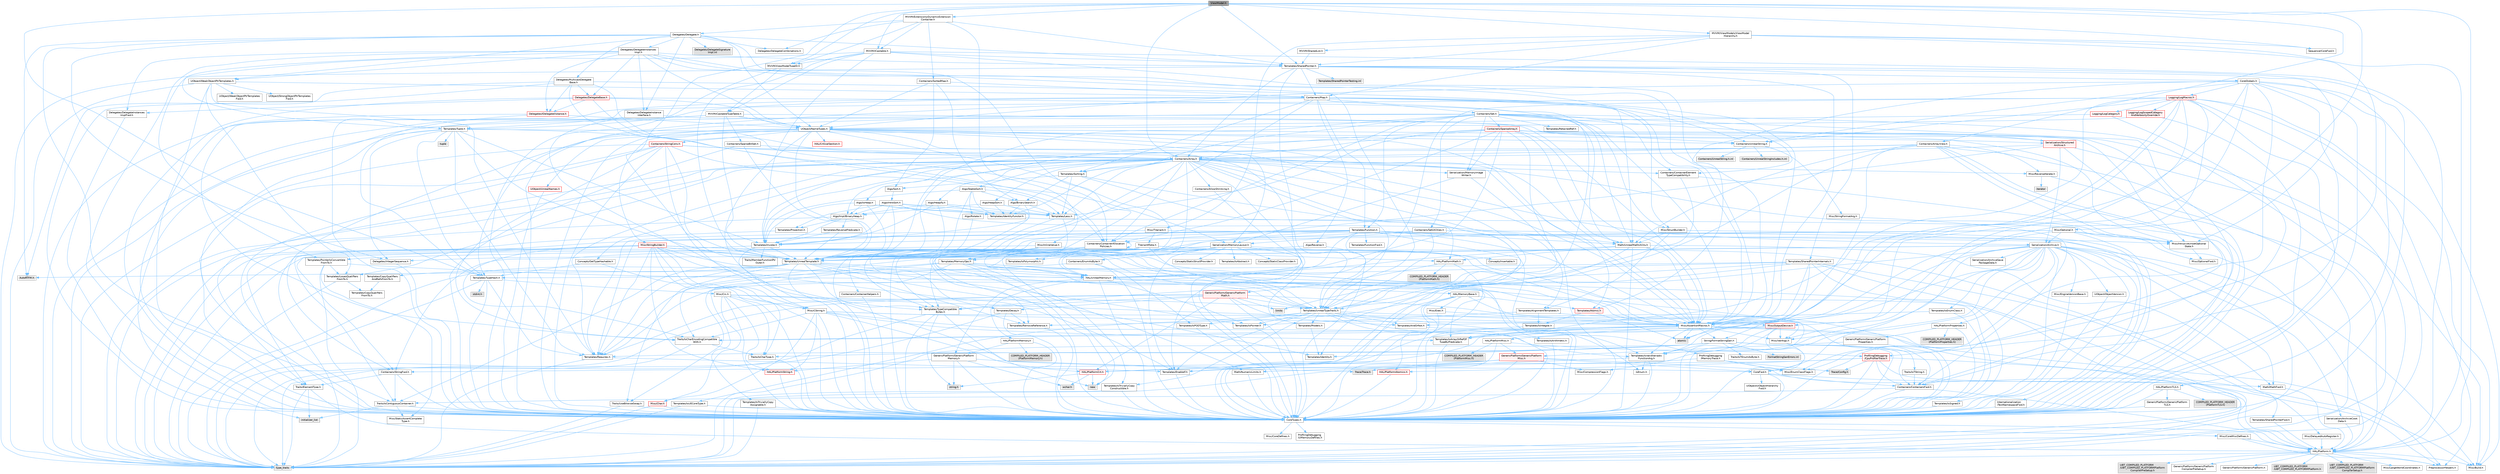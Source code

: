 digraph "ViewModel.h"
{
 // INTERACTIVE_SVG=YES
 // LATEX_PDF_SIZE
  bgcolor="transparent";
  edge [fontname=Helvetica,fontsize=10,labelfontname=Helvetica,labelfontsize=10];
  node [fontname=Helvetica,fontsize=10,shape=box,height=0.2,width=0.4];
  Node1 [id="Node000001",label="ViewModel.h",height=0.2,width=0.4,color="gray40", fillcolor="grey60", style="filled", fontcolor="black",tooltip=" "];
  Node1 -> Node2 [id="edge1_Node000001_Node000002",color="steelblue1",style="solid",tooltip=" "];
  Node2 [id="Node000002",label="Containers/Array.h",height=0.2,width=0.4,color="grey40", fillcolor="white", style="filled",URL="$df/dd0/Array_8h.html",tooltip=" "];
  Node2 -> Node3 [id="edge2_Node000002_Node000003",color="steelblue1",style="solid",tooltip=" "];
  Node3 [id="Node000003",label="CoreTypes.h",height=0.2,width=0.4,color="grey40", fillcolor="white", style="filled",URL="$dc/dec/CoreTypes_8h.html",tooltip=" "];
  Node3 -> Node4 [id="edge3_Node000003_Node000004",color="steelblue1",style="solid",tooltip=" "];
  Node4 [id="Node000004",label="HAL/Platform.h",height=0.2,width=0.4,color="grey40", fillcolor="white", style="filled",URL="$d9/dd0/Platform_8h.html",tooltip=" "];
  Node4 -> Node5 [id="edge4_Node000004_Node000005",color="steelblue1",style="solid",tooltip=" "];
  Node5 [id="Node000005",label="Misc/Build.h",height=0.2,width=0.4,color="grey40", fillcolor="white", style="filled",URL="$d3/dbb/Build_8h.html",tooltip=" "];
  Node4 -> Node6 [id="edge5_Node000004_Node000006",color="steelblue1",style="solid",tooltip=" "];
  Node6 [id="Node000006",label="Misc/LargeWorldCoordinates.h",height=0.2,width=0.4,color="grey40", fillcolor="white", style="filled",URL="$d2/dcb/LargeWorldCoordinates_8h.html",tooltip=" "];
  Node4 -> Node7 [id="edge6_Node000004_Node000007",color="steelblue1",style="solid",tooltip=" "];
  Node7 [id="Node000007",label="type_traits",height=0.2,width=0.4,color="grey60", fillcolor="#E0E0E0", style="filled",tooltip=" "];
  Node4 -> Node8 [id="edge7_Node000004_Node000008",color="steelblue1",style="solid",tooltip=" "];
  Node8 [id="Node000008",label="PreprocessorHelpers.h",height=0.2,width=0.4,color="grey40", fillcolor="white", style="filled",URL="$db/ddb/PreprocessorHelpers_8h.html",tooltip=" "];
  Node4 -> Node9 [id="edge8_Node000004_Node000009",color="steelblue1",style="solid",tooltip=" "];
  Node9 [id="Node000009",label="UBT_COMPILED_PLATFORM\l/UBT_COMPILED_PLATFORMPlatform\lCompilerPreSetup.h",height=0.2,width=0.4,color="grey60", fillcolor="#E0E0E0", style="filled",tooltip=" "];
  Node4 -> Node10 [id="edge9_Node000004_Node000010",color="steelblue1",style="solid",tooltip=" "];
  Node10 [id="Node000010",label="GenericPlatform/GenericPlatform\lCompilerPreSetup.h",height=0.2,width=0.4,color="grey40", fillcolor="white", style="filled",URL="$d9/dc8/GenericPlatformCompilerPreSetup_8h.html",tooltip=" "];
  Node4 -> Node11 [id="edge10_Node000004_Node000011",color="steelblue1",style="solid",tooltip=" "];
  Node11 [id="Node000011",label="GenericPlatform/GenericPlatform.h",height=0.2,width=0.4,color="grey40", fillcolor="white", style="filled",URL="$d6/d84/GenericPlatform_8h.html",tooltip=" "];
  Node4 -> Node12 [id="edge11_Node000004_Node000012",color="steelblue1",style="solid",tooltip=" "];
  Node12 [id="Node000012",label="UBT_COMPILED_PLATFORM\l/UBT_COMPILED_PLATFORMPlatform.h",height=0.2,width=0.4,color="grey60", fillcolor="#E0E0E0", style="filled",tooltip=" "];
  Node4 -> Node13 [id="edge12_Node000004_Node000013",color="steelblue1",style="solid",tooltip=" "];
  Node13 [id="Node000013",label="UBT_COMPILED_PLATFORM\l/UBT_COMPILED_PLATFORMPlatform\lCompilerSetup.h",height=0.2,width=0.4,color="grey60", fillcolor="#E0E0E0", style="filled",tooltip=" "];
  Node3 -> Node14 [id="edge13_Node000003_Node000014",color="steelblue1",style="solid",tooltip=" "];
  Node14 [id="Node000014",label="ProfilingDebugging\l/UMemoryDefines.h",height=0.2,width=0.4,color="grey40", fillcolor="white", style="filled",URL="$d2/da2/UMemoryDefines_8h.html",tooltip=" "];
  Node3 -> Node15 [id="edge14_Node000003_Node000015",color="steelblue1",style="solid",tooltip=" "];
  Node15 [id="Node000015",label="Misc/CoreMiscDefines.h",height=0.2,width=0.4,color="grey40", fillcolor="white", style="filled",URL="$da/d38/CoreMiscDefines_8h.html",tooltip=" "];
  Node15 -> Node4 [id="edge15_Node000015_Node000004",color="steelblue1",style="solid",tooltip=" "];
  Node15 -> Node8 [id="edge16_Node000015_Node000008",color="steelblue1",style="solid",tooltip=" "];
  Node3 -> Node16 [id="edge17_Node000003_Node000016",color="steelblue1",style="solid",tooltip=" "];
  Node16 [id="Node000016",label="Misc/CoreDefines.h",height=0.2,width=0.4,color="grey40", fillcolor="white", style="filled",URL="$d3/dd2/CoreDefines_8h.html",tooltip=" "];
  Node2 -> Node17 [id="edge18_Node000002_Node000017",color="steelblue1",style="solid",tooltip=" "];
  Node17 [id="Node000017",label="Misc/AssertionMacros.h",height=0.2,width=0.4,color="grey40", fillcolor="white", style="filled",URL="$d0/dfa/AssertionMacros_8h.html",tooltip=" "];
  Node17 -> Node3 [id="edge19_Node000017_Node000003",color="steelblue1",style="solid",tooltip=" "];
  Node17 -> Node4 [id="edge20_Node000017_Node000004",color="steelblue1",style="solid",tooltip=" "];
  Node17 -> Node18 [id="edge21_Node000017_Node000018",color="steelblue1",style="solid",tooltip=" "];
  Node18 [id="Node000018",label="HAL/PlatformMisc.h",height=0.2,width=0.4,color="grey40", fillcolor="white", style="filled",URL="$d0/df5/PlatformMisc_8h.html",tooltip=" "];
  Node18 -> Node3 [id="edge22_Node000018_Node000003",color="steelblue1",style="solid",tooltip=" "];
  Node18 -> Node19 [id="edge23_Node000018_Node000019",color="steelblue1",style="solid",tooltip=" "];
  Node19 [id="Node000019",label="GenericPlatform/GenericPlatform\lMisc.h",height=0.2,width=0.4,color="red", fillcolor="#FFF0F0", style="filled",URL="$db/d9a/GenericPlatformMisc_8h.html",tooltip=" "];
  Node19 -> Node20 [id="edge24_Node000019_Node000020",color="steelblue1",style="solid",tooltip=" "];
  Node20 [id="Node000020",label="Containers/StringFwd.h",height=0.2,width=0.4,color="grey40", fillcolor="white", style="filled",URL="$df/d37/StringFwd_8h.html",tooltip=" "];
  Node20 -> Node3 [id="edge25_Node000020_Node000003",color="steelblue1",style="solid",tooltip=" "];
  Node20 -> Node21 [id="edge26_Node000020_Node000021",color="steelblue1",style="solid",tooltip=" "];
  Node21 [id="Node000021",label="Traits/ElementType.h",height=0.2,width=0.4,color="grey40", fillcolor="white", style="filled",URL="$d5/d4f/ElementType_8h.html",tooltip=" "];
  Node21 -> Node4 [id="edge27_Node000021_Node000004",color="steelblue1",style="solid",tooltip=" "];
  Node21 -> Node22 [id="edge28_Node000021_Node000022",color="steelblue1",style="solid",tooltip=" "];
  Node22 [id="Node000022",label="initializer_list",height=0.2,width=0.4,color="grey60", fillcolor="#E0E0E0", style="filled",tooltip=" "];
  Node21 -> Node7 [id="edge29_Node000021_Node000007",color="steelblue1",style="solid",tooltip=" "];
  Node20 -> Node23 [id="edge30_Node000020_Node000023",color="steelblue1",style="solid",tooltip=" "];
  Node23 [id="Node000023",label="Traits/IsContiguousContainer.h",height=0.2,width=0.4,color="grey40", fillcolor="white", style="filled",URL="$d5/d3c/IsContiguousContainer_8h.html",tooltip=" "];
  Node23 -> Node3 [id="edge31_Node000023_Node000003",color="steelblue1",style="solid",tooltip=" "];
  Node23 -> Node24 [id="edge32_Node000023_Node000024",color="steelblue1",style="solid",tooltip=" "];
  Node24 [id="Node000024",label="Misc/StaticAssertComplete\lType.h",height=0.2,width=0.4,color="grey40", fillcolor="white", style="filled",URL="$d5/d4e/StaticAssertCompleteType_8h.html",tooltip=" "];
  Node23 -> Node22 [id="edge33_Node000023_Node000022",color="steelblue1",style="solid",tooltip=" "];
  Node19 -> Node25 [id="edge34_Node000019_Node000025",color="steelblue1",style="solid",tooltip=" "];
  Node25 [id="Node000025",label="CoreFwd.h",height=0.2,width=0.4,color="grey40", fillcolor="white", style="filled",URL="$d1/d1e/CoreFwd_8h.html",tooltip=" "];
  Node25 -> Node3 [id="edge35_Node000025_Node000003",color="steelblue1",style="solid",tooltip=" "];
  Node25 -> Node26 [id="edge36_Node000025_Node000026",color="steelblue1",style="solid",tooltip=" "];
  Node26 [id="Node000026",label="Containers/ContainersFwd.h",height=0.2,width=0.4,color="grey40", fillcolor="white", style="filled",URL="$d4/d0a/ContainersFwd_8h.html",tooltip=" "];
  Node26 -> Node4 [id="edge37_Node000026_Node000004",color="steelblue1",style="solid",tooltip=" "];
  Node26 -> Node3 [id="edge38_Node000026_Node000003",color="steelblue1",style="solid",tooltip=" "];
  Node26 -> Node23 [id="edge39_Node000026_Node000023",color="steelblue1",style="solid",tooltip=" "];
  Node25 -> Node27 [id="edge40_Node000025_Node000027",color="steelblue1",style="solid",tooltip=" "];
  Node27 [id="Node000027",label="Math/MathFwd.h",height=0.2,width=0.4,color="grey40", fillcolor="white", style="filled",URL="$d2/d10/MathFwd_8h.html",tooltip=" "];
  Node27 -> Node4 [id="edge41_Node000027_Node000004",color="steelblue1",style="solid",tooltip=" "];
  Node25 -> Node28 [id="edge42_Node000025_Node000028",color="steelblue1",style="solid",tooltip=" "];
  Node28 [id="Node000028",label="UObject/UObjectHierarchy\lFwd.h",height=0.2,width=0.4,color="grey40", fillcolor="white", style="filled",URL="$d3/d13/UObjectHierarchyFwd_8h.html",tooltip=" "];
  Node19 -> Node3 [id="edge43_Node000019_Node000003",color="steelblue1",style="solid",tooltip=" "];
  Node19 -> Node30 [id="edge44_Node000019_Node000030",color="steelblue1",style="solid",tooltip=" "];
  Node30 [id="Node000030",label="HAL/PlatformCrt.h",height=0.2,width=0.4,color="red", fillcolor="#FFF0F0", style="filled",URL="$d8/d75/PlatformCrt_8h.html",tooltip=" "];
  Node30 -> Node31 [id="edge45_Node000030_Node000031",color="steelblue1",style="solid",tooltip=" "];
  Node31 [id="Node000031",label="new",height=0.2,width=0.4,color="grey60", fillcolor="#E0E0E0", style="filled",tooltip=" "];
  Node30 -> Node32 [id="edge46_Node000030_Node000032",color="steelblue1",style="solid",tooltip=" "];
  Node32 [id="Node000032",label="wchar.h",height=0.2,width=0.4,color="grey60", fillcolor="#E0E0E0", style="filled",tooltip=" "];
  Node30 -> Node39 [id="edge47_Node000030_Node000039",color="steelblue1",style="solid",tooltip=" "];
  Node39 [id="Node000039",label="string.h",height=0.2,width=0.4,color="grey60", fillcolor="#E0E0E0", style="filled",tooltip=" "];
  Node19 -> Node40 [id="edge48_Node000019_Node000040",color="steelblue1",style="solid",tooltip=" "];
  Node40 [id="Node000040",label="Math/NumericLimits.h",height=0.2,width=0.4,color="grey40", fillcolor="white", style="filled",URL="$df/d1b/NumericLimits_8h.html",tooltip=" "];
  Node40 -> Node3 [id="edge49_Node000040_Node000003",color="steelblue1",style="solid",tooltip=" "];
  Node19 -> Node41 [id="edge50_Node000019_Node000041",color="steelblue1",style="solid",tooltip=" "];
  Node41 [id="Node000041",label="Misc/CompressionFlags.h",height=0.2,width=0.4,color="grey40", fillcolor="white", style="filled",URL="$d9/d76/CompressionFlags_8h.html",tooltip=" "];
  Node19 -> Node42 [id="edge51_Node000019_Node000042",color="steelblue1",style="solid",tooltip=" "];
  Node42 [id="Node000042",label="Misc/EnumClassFlags.h",height=0.2,width=0.4,color="grey40", fillcolor="white", style="filled",URL="$d8/de7/EnumClassFlags_8h.html",tooltip=" "];
  Node18 -> Node45 [id="edge52_Node000018_Node000045",color="steelblue1",style="solid",tooltip=" "];
  Node45 [id="Node000045",label="COMPILED_PLATFORM_HEADER\l(PlatformMisc.h)",height=0.2,width=0.4,color="grey60", fillcolor="#E0E0E0", style="filled",tooltip=" "];
  Node18 -> Node46 [id="edge53_Node000018_Node000046",color="steelblue1",style="solid",tooltip=" "];
  Node46 [id="Node000046",label="ProfilingDebugging\l/CpuProfilerTrace.h",height=0.2,width=0.4,color="red", fillcolor="#FFF0F0", style="filled",URL="$da/dcb/CpuProfilerTrace_8h.html",tooltip=" "];
  Node46 -> Node3 [id="edge54_Node000046_Node000003",color="steelblue1",style="solid",tooltip=" "];
  Node46 -> Node26 [id="edge55_Node000046_Node000026",color="steelblue1",style="solid",tooltip=" "];
  Node46 -> Node47 [id="edge56_Node000046_Node000047",color="steelblue1",style="solid",tooltip=" "];
  Node47 [id="Node000047",label="HAL/PlatformAtomics.h",height=0.2,width=0.4,color="red", fillcolor="#FFF0F0", style="filled",URL="$d3/d36/PlatformAtomics_8h.html",tooltip=" "];
  Node47 -> Node3 [id="edge57_Node000047_Node000003",color="steelblue1",style="solid",tooltip=" "];
  Node46 -> Node8 [id="edge58_Node000046_Node000008",color="steelblue1",style="solid",tooltip=" "];
  Node46 -> Node5 [id="edge59_Node000046_Node000005",color="steelblue1",style="solid",tooltip=" "];
  Node46 -> Node50 [id="edge60_Node000046_Node000050",color="steelblue1",style="solid",tooltip=" "];
  Node50 [id="Node000050",label="Trace/Config.h",height=0.2,width=0.4,color="grey60", fillcolor="#E0E0E0", style="filled",tooltip=" "];
  Node46 -> Node53 [id="edge61_Node000046_Node000053",color="steelblue1",style="solid",tooltip=" "];
  Node53 [id="Node000053",label="Trace/Trace.h",height=0.2,width=0.4,color="grey60", fillcolor="#E0E0E0", style="filled",tooltip=" "];
  Node17 -> Node8 [id="edge62_Node000017_Node000008",color="steelblue1",style="solid",tooltip=" "];
  Node17 -> Node54 [id="edge63_Node000017_Node000054",color="steelblue1",style="solid",tooltip=" "];
  Node54 [id="Node000054",label="Templates/EnableIf.h",height=0.2,width=0.4,color="grey40", fillcolor="white", style="filled",URL="$d7/d60/EnableIf_8h.html",tooltip=" "];
  Node54 -> Node3 [id="edge64_Node000054_Node000003",color="steelblue1",style="solid",tooltip=" "];
  Node17 -> Node55 [id="edge65_Node000017_Node000055",color="steelblue1",style="solid",tooltip=" "];
  Node55 [id="Node000055",label="Templates/IsArrayOrRefOf\lTypeByPredicate.h",height=0.2,width=0.4,color="grey40", fillcolor="white", style="filled",URL="$d6/da1/IsArrayOrRefOfTypeByPredicate_8h.html",tooltip=" "];
  Node55 -> Node3 [id="edge66_Node000055_Node000003",color="steelblue1",style="solid",tooltip=" "];
  Node17 -> Node56 [id="edge67_Node000017_Node000056",color="steelblue1",style="solid",tooltip=" "];
  Node56 [id="Node000056",label="Templates/IsValidVariadic\lFunctionArg.h",height=0.2,width=0.4,color="grey40", fillcolor="white", style="filled",URL="$d0/dc8/IsValidVariadicFunctionArg_8h.html",tooltip=" "];
  Node56 -> Node3 [id="edge68_Node000056_Node000003",color="steelblue1",style="solid",tooltip=" "];
  Node56 -> Node57 [id="edge69_Node000056_Node000057",color="steelblue1",style="solid",tooltip=" "];
  Node57 [id="Node000057",label="IsEnum.h",height=0.2,width=0.4,color="grey40", fillcolor="white", style="filled",URL="$d4/de5/IsEnum_8h.html",tooltip=" "];
  Node56 -> Node7 [id="edge70_Node000056_Node000007",color="steelblue1",style="solid",tooltip=" "];
  Node17 -> Node58 [id="edge71_Node000017_Node000058",color="steelblue1",style="solid",tooltip=" "];
  Node58 [id="Node000058",label="Traits/IsCharEncodingCompatible\lWith.h",height=0.2,width=0.4,color="grey40", fillcolor="white", style="filled",URL="$df/dd1/IsCharEncodingCompatibleWith_8h.html",tooltip=" "];
  Node58 -> Node7 [id="edge72_Node000058_Node000007",color="steelblue1",style="solid",tooltip=" "];
  Node58 -> Node59 [id="edge73_Node000058_Node000059",color="steelblue1",style="solid",tooltip=" "];
  Node59 [id="Node000059",label="Traits/IsCharType.h",height=0.2,width=0.4,color="grey40", fillcolor="white", style="filled",URL="$db/d51/IsCharType_8h.html",tooltip=" "];
  Node59 -> Node3 [id="edge74_Node000059_Node000003",color="steelblue1",style="solid",tooltip=" "];
  Node17 -> Node60 [id="edge75_Node000017_Node000060",color="steelblue1",style="solid",tooltip=" "];
  Node60 [id="Node000060",label="Misc/VarArgs.h",height=0.2,width=0.4,color="grey40", fillcolor="white", style="filled",URL="$d5/d6f/VarArgs_8h.html",tooltip=" "];
  Node60 -> Node3 [id="edge76_Node000060_Node000003",color="steelblue1",style="solid",tooltip=" "];
  Node17 -> Node61 [id="edge77_Node000017_Node000061",color="steelblue1",style="solid",tooltip=" "];
  Node61 [id="Node000061",label="String/FormatStringSan.h",height=0.2,width=0.4,color="grey40", fillcolor="white", style="filled",URL="$d3/d8b/FormatStringSan_8h.html",tooltip=" "];
  Node61 -> Node7 [id="edge78_Node000061_Node000007",color="steelblue1",style="solid",tooltip=" "];
  Node61 -> Node3 [id="edge79_Node000061_Node000003",color="steelblue1",style="solid",tooltip=" "];
  Node61 -> Node62 [id="edge80_Node000061_Node000062",color="steelblue1",style="solid",tooltip=" "];
  Node62 [id="Node000062",label="Templates/Requires.h",height=0.2,width=0.4,color="grey40", fillcolor="white", style="filled",URL="$dc/d96/Requires_8h.html",tooltip=" "];
  Node62 -> Node54 [id="edge81_Node000062_Node000054",color="steelblue1",style="solid",tooltip=" "];
  Node62 -> Node7 [id="edge82_Node000062_Node000007",color="steelblue1",style="solid",tooltip=" "];
  Node61 -> Node63 [id="edge83_Node000061_Node000063",color="steelblue1",style="solid",tooltip=" "];
  Node63 [id="Node000063",label="Templates/Identity.h",height=0.2,width=0.4,color="grey40", fillcolor="white", style="filled",URL="$d0/dd5/Identity_8h.html",tooltip=" "];
  Node61 -> Node56 [id="edge84_Node000061_Node000056",color="steelblue1",style="solid",tooltip=" "];
  Node61 -> Node59 [id="edge85_Node000061_Node000059",color="steelblue1",style="solid",tooltip=" "];
  Node61 -> Node64 [id="edge86_Node000061_Node000064",color="steelblue1",style="solid",tooltip=" "];
  Node64 [id="Node000064",label="Traits/IsTEnumAsByte.h",height=0.2,width=0.4,color="grey40", fillcolor="white", style="filled",URL="$d1/de6/IsTEnumAsByte_8h.html",tooltip=" "];
  Node61 -> Node65 [id="edge87_Node000061_Node000065",color="steelblue1",style="solid",tooltip=" "];
  Node65 [id="Node000065",label="Traits/IsTString.h",height=0.2,width=0.4,color="grey40", fillcolor="white", style="filled",URL="$d0/df8/IsTString_8h.html",tooltip=" "];
  Node65 -> Node26 [id="edge88_Node000065_Node000026",color="steelblue1",style="solid",tooltip=" "];
  Node61 -> Node26 [id="edge89_Node000061_Node000026",color="steelblue1",style="solid",tooltip=" "];
  Node61 -> Node66 [id="edge90_Node000061_Node000066",color="steelblue1",style="solid",tooltip=" "];
  Node66 [id="Node000066",label="FormatStringSanErrors.inl",height=0.2,width=0.4,color="grey60", fillcolor="#E0E0E0", style="filled",tooltip=" "];
  Node17 -> Node67 [id="edge91_Node000017_Node000067",color="steelblue1",style="solid",tooltip=" "];
  Node67 [id="Node000067",label="atomic",height=0.2,width=0.4,color="grey60", fillcolor="#E0E0E0", style="filled",tooltip=" "];
  Node2 -> Node68 [id="edge92_Node000002_Node000068",color="steelblue1",style="solid",tooltip=" "];
  Node68 [id="Node000068",label="Misc/IntrusiveUnsetOptional\lState.h",height=0.2,width=0.4,color="grey40", fillcolor="white", style="filled",URL="$d2/d0a/IntrusiveUnsetOptionalState_8h.html",tooltip=" "];
  Node68 -> Node69 [id="edge93_Node000068_Node000069",color="steelblue1",style="solid",tooltip=" "];
  Node69 [id="Node000069",label="Misc/OptionalFwd.h",height=0.2,width=0.4,color="grey40", fillcolor="white", style="filled",URL="$dc/d50/OptionalFwd_8h.html",tooltip=" "];
  Node2 -> Node70 [id="edge94_Node000002_Node000070",color="steelblue1",style="solid",tooltip=" "];
  Node70 [id="Node000070",label="Misc/ReverseIterate.h",height=0.2,width=0.4,color="grey40", fillcolor="white", style="filled",URL="$db/de3/ReverseIterate_8h.html",tooltip=" "];
  Node70 -> Node4 [id="edge95_Node000070_Node000004",color="steelblue1",style="solid",tooltip=" "];
  Node70 -> Node71 [id="edge96_Node000070_Node000071",color="steelblue1",style="solid",tooltip=" "];
  Node71 [id="Node000071",label="iterator",height=0.2,width=0.4,color="grey60", fillcolor="#E0E0E0", style="filled",tooltip=" "];
  Node2 -> Node72 [id="edge97_Node000002_Node000072",color="steelblue1",style="solid",tooltip=" "];
  Node72 [id="Node000072",label="HAL/UnrealMemory.h",height=0.2,width=0.4,color="grey40", fillcolor="white", style="filled",URL="$d9/d96/UnrealMemory_8h.html",tooltip=" "];
  Node72 -> Node3 [id="edge98_Node000072_Node000003",color="steelblue1",style="solid",tooltip=" "];
  Node72 -> Node73 [id="edge99_Node000072_Node000073",color="steelblue1",style="solid",tooltip=" "];
  Node73 [id="Node000073",label="GenericPlatform/GenericPlatform\lMemory.h",height=0.2,width=0.4,color="grey40", fillcolor="white", style="filled",URL="$dd/d22/GenericPlatformMemory_8h.html",tooltip=" "];
  Node73 -> Node25 [id="edge100_Node000073_Node000025",color="steelblue1",style="solid",tooltip=" "];
  Node73 -> Node3 [id="edge101_Node000073_Node000003",color="steelblue1",style="solid",tooltip=" "];
  Node73 -> Node74 [id="edge102_Node000073_Node000074",color="steelblue1",style="solid",tooltip=" "];
  Node74 [id="Node000074",label="HAL/PlatformString.h",height=0.2,width=0.4,color="red", fillcolor="#FFF0F0", style="filled",URL="$db/db5/PlatformString_8h.html",tooltip=" "];
  Node74 -> Node3 [id="edge103_Node000074_Node000003",color="steelblue1",style="solid",tooltip=" "];
  Node73 -> Node39 [id="edge104_Node000073_Node000039",color="steelblue1",style="solid",tooltip=" "];
  Node73 -> Node32 [id="edge105_Node000073_Node000032",color="steelblue1",style="solid",tooltip=" "];
  Node72 -> Node76 [id="edge106_Node000072_Node000076",color="steelblue1",style="solid",tooltip=" "];
  Node76 [id="Node000076",label="HAL/MemoryBase.h",height=0.2,width=0.4,color="grey40", fillcolor="white", style="filled",URL="$d6/d9f/MemoryBase_8h.html",tooltip=" "];
  Node76 -> Node3 [id="edge107_Node000076_Node000003",color="steelblue1",style="solid",tooltip=" "];
  Node76 -> Node47 [id="edge108_Node000076_Node000047",color="steelblue1",style="solid",tooltip=" "];
  Node76 -> Node30 [id="edge109_Node000076_Node000030",color="steelblue1",style="solid",tooltip=" "];
  Node76 -> Node77 [id="edge110_Node000076_Node000077",color="steelblue1",style="solid",tooltip=" "];
  Node77 [id="Node000077",label="Misc/Exec.h",height=0.2,width=0.4,color="grey40", fillcolor="white", style="filled",URL="$de/ddb/Exec_8h.html",tooltip=" "];
  Node77 -> Node3 [id="edge111_Node000077_Node000003",color="steelblue1",style="solid",tooltip=" "];
  Node77 -> Node17 [id="edge112_Node000077_Node000017",color="steelblue1",style="solid",tooltip=" "];
  Node76 -> Node78 [id="edge113_Node000076_Node000078",color="steelblue1",style="solid",tooltip=" "];
  Node78 [id="Node000078",label="Misc/OutputDevice.h",height=0.2,width=0.4,color="red", fillcolor="#FFF0F0", style="filled",URL="$d7/d32/OutputDevice_8h.html",tooltip=" "];
  Node78 -> Node25 [id="edge114_Node000078_Node000025",color="steelblue1",style="solid",tooltip=" "];
  Node78 -> Node3 [id="edge115_Node000078_Node000003",color="steelblue1",style="solid",tooltip=" "];
  Node78 -> Node60 [id="edge116_Node000078_Node000060",color="steelblue1",style="solid",tooltip=" "];
  Node78 -> Node55 [id="edge117_Node000078_Node000055",color="steelblue1",style="solid",tooltip=" "];
  Node78 -> Node56 [id="edge118_Node000078_Node000056",color="steelblue1",style="solid",tooltip=" "];
  Node78 -> Node58 [id="edge119_Node000078_Node000058",color="steelblue1",style="solid",tooltip=" "];
  Node76 -> Node80 [id="edge120_Node000076_Node000080",color="steelblue1",style="solid",tooltip=" "];
  Node80 [id="Node000080",label="Templates/Atomic.h",height=0.2,width=0.4,color="red", fillcolor="#FFF0F0", style="filled",URL="$d3/d91/Atomic_8h.html",tooltip=" "];
  Node80 -> Node83 [id="edge121_Node000080_Node000083",color="steelblue1",style="solid",tooltip=" "];
  Node83 [id="Node000083",label="Templates/IsIntegral.h",height=0.2,width=0.4,color="grey40", fillcolor="white", style="filled",URL="$da/d64/IsIntegral_8h.html",tooltip=" "];
  Node83 -> Node3 [id="edge122_Node000083_Node000003",color="steelblue1",style="solid",tooltip=" "];
  Node80 -> Node67 [id="edge123_Node000080_Node000067",color="steelblue1",style="solid",tooltip=" "];
  Node72 -> Node89 [id="edge124_Node000072_Node000089",color="steelblue1",style="solid",tooltip=" "];
  Node89 [id="Node000089",label="HAL/PlatformMemory.h",height=0.2,width=0.4,color="grey40", fillcolor="white", style="filled",URL="$de/d68/PlatformMemory_8h.html",tooltip=" "];
  Node89 -> Node3 [id="edge125_Node000089_Node000003",color="steelblue1",style="solid",tooltip=" "];
  Node89 -> Node73 [id="edge126_Node000089_Node000073",color="steelblue1",style="solid",tooltip=" "];
  Node89 -> Node90 [id="edge127_Node000089_Node000090",color="steelblue1",style="solid",tooltip=" "];
  Node90 [id="Node000090",label="COMPILED_PLATFORM_HEADER\l(PlatformMemory.h)",height=0.2,width=0.4,color="grey60", fillcolor="#E0E0E0", style="filled",tooltip=" "];
  Node72 -> Node91 [id="edge128_Node000072_Node000091",color="steelblue1",style="solid",tooltip=" "];
  Node91 [id="Node000091",label="ProfilingDebugging\l/MemoryTrace.h",height=0.2,width=0.4,color="grey40", fillcolor="white", style="filled",URL="$da/dd7/MemoryTrace_8h.html",tooltip=" "];
  Node91 -> Node4 [id="edge129_Node000091_Node000004",color="steelblue1",style="solid",tooltip=" "];
  Node91 -> Node42 [id="edge130_Node000091_Node000042",color="steelblue1",style="solid",tooltip=" "];
  Node91 -> Node50 [id="edge131_Node000091_Node000050",color="steelblue1",style="solid",tooltip=" "];
  Node91 -> Node53 [id="edge132_Node000091_Node000053",color="steelblue1",style="solid",tooltip=" "];
  Node72 -> Node92 [id="edge133_Node000072_Node000092",color="steelblue1",style="solid",tooltip=" "];
  Node92 [id="Node000092",label="Templates/IsPointer.h",height=0.2,width=0.4,color="grey40", fillcolor="white", style="filled",URL="$d7/d05/IsPointer_8h.html",tooltip=" "];
  Node92 -> Node3 [id="edge134_Node000092_Node000003",color="steelblue1",style="solid",tooltip=" "];
  Node2 -> Node93 [id="edge135_Node000002_Node000093",color="steelblue1",style="solid",tooltip=" "];
  Node93 [id="Node000093",label="Templates/UnrealTypeTraits.h",height=0.2,width=0.4,color="grey40", fillcolor="white", style="filled",URL="$d2/d2d/UnrealTypeTraits_8h.html",tooltip=" "];
  Node93 -> Node3 [id="edge136_Node000093_Node000003",color="steelblue1",style="solid",tooltip=" "];
  Node93 -> Node92 [id="edge137_Node000093_Node000092",color="steelblue1",style="solid",tooltip=" "];
  Node93 -> Node17 [id="edge138_Node000093_Node000017",color="steelblue1",style="solid",tooltip=" "];
  Node93 -> Node85 [id="edge139_Node000093_Node000085",color="steelblue1",style="solid",tooltip=" "];
  Node85 [id="Node000085",label="Templates/AndOrNot.h",height=0.2,width=0.4,color="grey40", fillcolor="white", style="filled",URL="$db/d0a/AndOrNot_8h.html",tooltip=" "];
  Node85 -> Node3 [id="edge140_Node000085_Node000003",color="steelblue1",style="solid",tooltip=" "];
  Node93 -> Node54 [id="edge141_Node000093_Node000054",color="steelblue1",style="solid",tooltip=" "];
  Node93 -> Node94 [id="edge142_Node000093_Node000094",color="steelblue1",style="solid",tooltip=" "];
  Node94 [id="Node000094",label="Templates/IsArithmetic.h",height=0.2,width=0.4,color="grey40", fillcolor="white", style="filled",URL="$d2/d5d/IsArithmetic_8h.html",tooltip=" "];
  Node94 -> Node3 [id="edge143_Node000094_Node000003",color="steelblue1",style="solid",tooltip=" "];
  Node93 -> Node57 [id="edge144_Node000093_Node000057",color="steelblue1",style="solid",tooltip=" "];
  Node93 -> Node95 [id="edge145_Node000093_Node000095",color="steelblue1",style="solid",tooltip=" "];
  Node95 [id="Node000095",label="Templates/Models.h",height=0.2,width=0.4,color="grey40", fillcolor="white", style="filled",URL="$d3/d0c/Models_8h.html",tooltip=" "];
  Node95 -> Node63 [id="edge146_Node000095_Node000063",color="steelblue1",style="solid",tooltip=" "];
  Node93 -> Node96 [id="edge147_Node000093_Node000096",color="steelblue1",style="solid",tooltip=" "];
  Node96 [id="Node000096",label="Templates/IsPODType.h",height=0.2,width=0.4,color="grey40", fillcolor="white", style="filled",URL="$d7/db1/IsPODType_8h.html",tooltip=" "];
  Node96 -> Node3 [id="edge148_Node000096_Node000003",color="steelblue1",style="solid",tooltip=" "];
  Node93 -> Node97 [id="edge149_Node000093_Node000097",color="steelblue1",style="solid",tooltip=" "];
  Node97 [id="Node000097",label="Templates/IsUECoreType.h",height=0.2,width=0.4,color="grey40", fillcolor="white", style="filled",URL="$d1/db8/IsUECoreType_8h.html",tooltip=" "];
  Node97 -> Node3 [id="edge150_Node000097_Node000003",color="steelblue1",style="solid",tooltip=" "];
  Node97 -> Node7 [id="edge151_Node000097_Node000007",color="steelblue1",style="solid",tooltip=" "];
  Node93 -> Node86 [id="edge152_Node000093_Node000086",color="steelblue1",style="solid",tooltip=" "];
  Node86 [id="Node000086",label="Templates/IsTriviallyCopy\lConstructible.h",height=0.2,width=0.4,color="grey40", fillcolor="white", style="filled",URL="$d3/d78/IsTriviallyCopyConstructible_8h.html",tooltip=" "];
  Node86 -> Node3 [id="edge153_Node000086_Node000003",color="steelblue1",style="solid",tooltip=" "];
  Node86 -> Node7 [id="edge154_Node000086_Node000007",color="steelblue1",style="solid",tooltip=" "];
  Node2 -> Node98 [id="edge155_Node000002_Node000098",color="steelblue1",style="solid",tooltip=" "];
  Node98 [id="Node000098",label="Templates/UnrealTemplate.h",height=0.2,width=0.4,color="grey40", fillcolor="white", style="filled",URL="$d4/d24/UnrealTemplate_8h.html",tooltip=" "];
  Node98 -> Node3 [id="edge156_Node000098_Node000003",color="steelblue1",style="solid",tooltip=" "];
  Node98 -> Node92 [id="edge157_Node000098_Node000092",color="steelblue1",style="solid",tooltip=" "];
  Node98 -> Node72 [id="edge158_Node000098_Node000072",color="steelblue1",style="solid",tooltip=" "];
  Node98 -> Node99 [id="edge159_Node000098_Node000099",color="steelblue1",style="solid",tooltip=" "];
  Node99 [id="Node000099",label="Templates/CopyQualifiers\lAndRefsFromTo.h",height=0.2,width=0.4,color="grey40", fillcolor="white", style="filled",URL="$d3/db3/CopyQualifiersAndRefsFromTo_8h.html",tooltip=" "];
  Node99 -> Node100 [id="edge160_Node000099_Node000100",color="steelblue1",style="solid",tooltip=" "];
  Node100 [id="Node000100",label="Templates/CopyQualifiers\lFromTo.h",height=0.2,width=0.4,color="grey40", fillcolor="white", style="filled",URL="$d5/db4/CopyQualifiersFromTo_8h.html",tooltip=" "];
  Node98 -> Node93 [id="edge161_Node000098_Node000093",color="steelblue1",style="solid",tooltip=" "];
  Node98 -> Node101 [id="edge162_Node000098_Node000101",color="steelblue1",style="solid",tooltip=" "];
  Node101 [id="Node000101",label="Templates/RemoveReference.h",height=0.2,width=0.4,color="grey40", fillcolor="white", style="filled",URL="$da/dbe/RemoveReference_8h.html",tooltip=" "];
  Node101 -> Node3 [id="edge163_Node000101_Node000003",color="steelblue1",style="solid",tooltip=" "];
  Node98 -> Node62 [id="edge164_Node000098_Node000062",color="steelblue1",style="solid",tooltip=" "];
  Node98 -> Node102 [id="edge165_Node000098_Node000102",color="steelblue1",style="solid",tooltip=" "];
  Node102 [id="Node000102",label="Templates/TypeCompatible\lBytes.h",height=0.2,width=0.4,color="grey40", fillcolor="white", style="filled",URL="$df/d0a/TypeCompatibleBytes_8h.html",tooltip=" "];
  Node102 -> Node3 [id="edge166_Node000102_Node000003",color="steelblue1",style="solid",tooltip=" "];
  Node102 -> Node39 [id="edge167_Node000102_Node000039",color="steelblue1",style="solid",tooltip=" "];
  Node102 -> Node31 [id="edge168_Node000102_Node000031",color="steelblue1",style="solid",tooltip=" "];
  Node102 -> Node7 [id="edge169_Node000102_Node000007",color="steelblue1",style="solid",tooltip=" "];
  Node98 -> Node63 [id="edge170_Node000098_Node000063",color="steelblue1",style="solid",tooltip=" "];
  Node98 -> Node23 [id="edge171_Node000098_Node000023",color="steelblue1",style="solid",tooltip=" "];
  Node98 -> Node103 [id="edge172_Node000098_Node000103",color="steelblue1",style="solid",tooltip=" "];
  Node103 [id="Node000103",label="Traits/UseBitwiseSwap.h",height=0.2,width=0.4,color="grey40", fillcolor="white", style="filled",URL="$db/df3/UseBitwiseSwap_8h.html",tooltip=" "];
  Node103 -> Node3 [id="edge173_Node000103_Node000003",color="steelblue1",style="solid",tooltip=" "];
  Node103 -> Node7 [id="edge174_Node000103_Node000007",color="steelblue1",style="solid",tooltip=" "];
  Node98 -> Node7 [id="edge175_Node000098_Node000007",color="steelblue1",style="solid",tooltip=" "];
  Node2 -> Node104 [id="edge176_Node000002_Node000104",color="steelblue1",style="solid",tooltip=" "];
  Node104 [id="Node000104",label="Containers/AllowShrinking.h",height=0.2,width=0.4,color="grey40", fillcolor="white", style="filled",URL="$d7/d1a/AllowShrinking_8h.html",tooltip=" "];
  Node104 -> Node3 [id="edge177_Node000104_Node000003",color="steelblue1",style="solid",tooltip=" "];
  Node2 -> Node105 [id="edge178_Node000002_Node000105",color="steelblue1",style="solid",tooltip=" "];
  Node105 [id="Node000105",label="Containers/ContainerAllocation\lPolicies.h",height=0.2,width=0.4,color="grey40", fillcolor="white", style="filled",URL="$d7/dff/ContainerAllocationPolicies_8h.html",tooltip=" "];
  Node105 -> Node3 [id="edge179_Node000105_Node000003",color="steelblue1",style="solid",tooltip=" "];
  Node105 -> Node106 [id="edge180_Node000105_Node000106",color="steelblue1",style="solid",tooltip=" "];
  Node106 [id="Node000106",label="Containers/ContainerHelpers.h",height=0.2,width=0.4,color="grey40", fillcolor="white", style="filled",URL="$d7/d33/ContainerHelpers_8h.html",tooltip=" "];
  Node106 -> Node3 [id="edge181_Node000106_Node000003",color="steelblue1",style="solid",tooltip=" "];
  Node105 -> Node105 [id="edge182_Node000105_Node000105",color="steelblue1",style="solid",tooltip=" "];
  Node105 -> Node107 [id="edge183_Node000105_Node000107",color="steelblue1",style="solid",tooltip=" "];
  Node107 [id="Node000107",label="HAL/PlatformMath.h",height=0.2,width=0.4,color="grey40", fillcolor="white", style="filled",URL="$dc/d53/PlatformMath_8h.html",tooltip=" "];
  Node107 -> Node3 [id="edge184_Node000107_Node000003",color="steelblue1",style="solid",tooltip=" "];
  Node107 -> Node108 [id="edge185_Node000107_Node000108",color="steelblue1",style="solid",tooltip=" "];
  Node108 [id="Node000108",label="GenericPlatform/GenericPlatform\lMath.h",height=0.2,width=0.4,color="red", fillcolor="#FFF0F0", style="filled",URL="$d5/d79/GenericPlatformMath_8h.html",tooltip=" "];
  Node108 -> Node3 [id="edge186_Node000108_Node000003",color="steelblue1",style="solid",tooltip=" "];
  Node108 -> Node26 [id="edge187_Node000108_Node000026",color="steelblue1",style="solid",tooltip=" "];
  Node108 -> Node30 [id="edge188_Node000108_Node000030",color="steelblue1",style="solid",tooltip=" "];
  Node108 -> Node85 [id="edge189_Node000108_Node000085",color="steelblue1",style="solid",tooltip=" "];
  Node108 -> Node109 [id="edge190_Node000108_Node000109",color="steelblue1",style="solid",tooltip=" "];
  Node109 [id="Node000109",label="Templates/Decay.h",height=0.2,width=0.4,color="grey40", fillcolor="white", style="filled",URL="$dd/d0f/Decay_8h.html",tooltip=" "];
  Node109 -> Node3 [id="edge191_Node000109_Node000003",color="steelblue1",style="solid",tooltip=" "];
  Node109 -> Node101 [id="edge192_Node000109_Node000101",color="steelblue1",style="solid",tooltip=" "];
  Node109 -> Node7 [id="edge193_Node000109_Node000007",color="steelblue1",style="solid",tooltip=" "];
  Node108 -> Node93 [id="edge194_Node000108_Node000093",color="steelblue1",style="solid",tooltip=" "];
  Node108 -> Node62 [id="edge195_Node000108_Node000062",color="steelblue1",style="solid",tooltip=" "];
  Node108 -> Node102 [id="edge196_Node000108_Node000102",color="steelblue1",style="solid",tooltip=" "];
  Node108 -> Node113 [id="edge197_Node000108_Node000113",color="steelblue1",style="solid",tooltip=" "];
  Node113 [id="Node000113",label="limits",height=0.2,width=0.4,color="grey60", fillcolor="#E0E0E0", style="filled",tooltip=" "];
  Node108 -> Node7 [id="edge198_Node000108_Node000007",color="steelblue1",style="solid",tooltip=" "];
  Node107 -> Node114 [id="edge199_Node000107_Node000114",color="steelblue1",style="solid",tooltip=" "];
  Node114 [id="Node000114",label="COMPILED_PLATFORM_HEADER\l(PlatformMath.h)",height=0.2,width=0.4,color="grey60", fillcolor="#E0E0E0", style="filled",tooltip=" "];
  Node105 -> Node72 [id="edge200_Node000105_Node000072",color="steelblue1",style="solid",tooltip=" "];
  Node105 -> Node40 [id="edge201_Node000105_Node000040",color="steelblue1",style="solid",tooltip=" "];
  Node105 -> Node17 [id="edge202_Node000105_Node000017",color="steelblue1",style="solid",tooltip=" "];
  Node105 -> Node115 [id="edge203_Node000105_Node000115",color="steelblue1",style="solid",tooltip=" "];
  Node115 [id="Node000115",label="Templates/IsPolymorphic.h",height=0.2,width=0.4,color="grey40", fillcolor="white", style="filled",URL="$dc/d20/IsPolymorphic_8h.html",tooltip=" "];
  Node105 -> Node116 [id="edge204_Node000105_Node000116",color="steelblue1",style="solid",tooltip=" "];
  Node116 [id="Node000116",label="Templates/MemoryOps.h",height=0.2,width=0.4,color="grey40", fillcolor="white", style="filled",URL="$db/dea/MemoryOps_8h.html",tooltip=" "];
  Node116 -> Node3 [id="edge205_Node000116_Node000003",color="steelblue1",style="solid",tooltip=" "];
  Node116 -> Node72 [id="edge206_Node000116_Node000072",color="steelblue1",style="solid",tooltip=" "];
  Node116 -> Node87 [id="edge207_Node000116_Node000087",color="steelblue1",style="solid",tooltip=" "];
  Node87 [id="Node000087",label="Templates/IsTriviallyCopy\lAssignable.h",height=0.2,width=0.4,color="grey40", fillcolor="white", style="filled",URL="$d2/df2/IsTriviallyCopyAssignable_8h.html",tooltip=" "];
  Node87 -> Node3 [id="edge208_Node000087_Node000003",color="steelblue1",style="solid",tooltip=" "];
  Node87 -> Node7 [id="edge209_Node000087_Node000007",color="steelblue1",style="solid",tooltip=" "];
  Node116 -> Node86 [id="edge210_Node000116_Node000086",color="steelblue1",style="solid",tooltip=" "];
  Node116 -> Node62 [id="edge211_Node000116_Node000062",color="steelblue1",style="solid",tooltip=" "];
  Node116 -> Node93 [id="edge212_Node000116_Node000093",color="steelblue1",style="solid",tooltip=" "];
  Node116 -> Node103 [id="edge213_Node000116_Node000103",color="steelblue1",style="solid",tooltip=" "];
  Node116 -> Node31 [id="edge214_Node000116_Node000031",color="steelblue1",style="solid",tooltip=" "];
  Node116 -> Node7 [id="edge215_Node000116_Node000007",color="steelblue1",style="solid",tooltip=" "];
  Node105 -> Node102 [id="edge216_Node000105_Node000102",color="steelblue1",style="solid",tooltip=" "];
  Node105 -> Node7 [id="edge217_Node000105_Node000007",color="steelblue1",style="solid",tooltip=" "];
  Node2 -> Node117 [id="edge218_Node000002_Node000117",color="steelblue1",style="solid",tooltip=" "];
  Node117 [id="Node000117",label="Containers/ContainerElement\lTypeCompatibility.h",height=0.2,width=0.4,color="grey40", fillcolor="white", style="filled",URL="$df/ddf/ContainerElementTypeCompatibility_8h.html",tooltip=" "];
  Node117 -> Node3 [id="edge219_Node000117_Node000003",color="steelblue1",style="solid",tooltip=" "];
  Node117 -> Node93 [id="edge220_Node000117_Node000093",color="steelblue1",style="solid",tooltip=" "];
  Node2 -> Node118 [id="edge221_Node000002_Node000118",color="steelblue1",style="solid",tooltip=" "];
  Node118 [id="Node000118",label="Serialization/Archive.h",height=0.2,width=0.4,color="grey40", fillcolor="white", style="filled",URL="$d7/d3b/Archive_8h.html",tooltip=" "];
  Node118 -> Node25 [id="edge222_Node000118_Node000025",color="steelblue1",style="solid",tooltip=" "];
  Node118 -> Node3 [id="edge223_Node000118_Node000003",color="steelblue1",style="solid",tooltip=" "];
  Node118 -> Node119 [id="edge224_Node000118_Node000119",color="steelblue1",style="solid",tooltip=" "];
  Node119 [id="Node000119",label="HAL/PlatformProperties.h",height=0.2,width=0.4,color="grey40", fillcolor="white", style="filled",URL="$d9/db0/PlatformProperties_8h.html",tooltip=" "];
  Node119 -> Node3 [id="edge225_Node000119_Node000003",color="steelblue1",style="solid",tooltip=" "];
  Node119 -> Node120 [id="edge226_Node000119_Node000120",color="steelblue1",style="solid",tooltip=" "];
  Node120 [id="Node000120",label="GenericPlatform/GenericPlatform\lProperties.h",height=0.2,width=0.4,color="grey40", fillcolor="white", style="filled",URL="$d2/dcd/GenericPlatformProperties_8h.html",tooltip=" "];
  Node120 -> Node3 [id="edge227_Node000120_Node000003",color="steelblue1",style="solid",tooltip=" "];
  Node120 -> Node19 [id="edge228_Node000120_Node000019",color="steelblue1",style="solid",tooltip=" "];
  Node119 -> Node121 [id="edge229_Node000119_Node000121",color="steelblue1",style="solid",tooltip=" "];
  Node121 [id="Node000121",label="COMPILED_PLATFORM_HEADER\l(PlatformProperties.h)",height=0.2,width=0.4,color="grey60", fillcolor="#E0E0E0", style="filled",tooltip=" "];
  Node118 -> Node122 [id="edge230_Node000118_Node000122",color="steelblue1",style="solid",tooltip=" "];
  Node122 [id="Node000122",label="Internationalization\l/TextNamespaceFwd.h",height=0.2,width=0.4,color="grey40", fillcolor="white", style="filled",URL="$d8/d97/TextNamespaceFwd_8h.html",tooltip=" "];
  Node122 -> Node3 [id="edge231_Node000122_Node000003",color="steelblue1",style="solid",tooltip=" "];
  Node118 -> Node27 [id="edge232_Node000118_Node000027",color="steelblue1",style="solid",tooltip=" "];
  Node118 -> Node17 [id="edge233_Node000118_Node000017",color="steelblue1",style="solid",tooltip=" "];
  Node118 -> Node5 [id="edge234_Node000118_Node000005",color="steelblue1",style="solid",tooltip=" "];
  Node118 -> Node41 [id="edge235_Node000118_Node000041",color="steelblue1",style="solid",tooltip=" "];
  Node118 -> Node123 [id="edge236_Node000118_Node000123",color="steelblue1",style="solid",tooltip=" "];
  Node123 [id="Node000123",label="Misc/EngineVersionBase.h",height=0.2,width=0.4,color="grey40", fillcolor="white", style="filled",URL="$d5/d2b/EngineVersionBase_8h.html",tooltip=" "];
  Node123 -> Node3 [id="edge237_Node000123_Node000003",color="steelblue1",style="solid",tooltip=" "];
  Node118 -> Node60 [id="edge238_Node000118_Node000060",color="steelblue1",style="solid",tooltip=" "];
  Node118 -> Node124 [id="edge239_Node000118_Node000124",color="steelblue1",style="solid",tooltip=" "];
  Node124 [id="Node000124",label="Serialization/ArchiveCook\lData.h",height=0.2,width=0.4,color="grey40", fillcolor="white", style="filled",URL="$dc/db6/ArchiveCookData_8h.html",tooltip=" "];
  Node124 -> Node4 [id="edge240_Node000124_Node000004",color="steelblue1",style="solid",tooltip=" "];
  Node118 -> Node125 [id="edge241_Node000118_Node000125",color="steelblue1",style="solid",tooltip=" "];
  Node125 [id="Node000125",label="Serialization/ArchiveSave\lPackageData.h",height=0.2,width=0.4,color="grey40", fillcolor="white", style="filled",URL="$d1/d37/ArchiveSavePackageData_8h.html",tooltip=" "];
  Node118 -> Node54 [id="edge242_Node000118_Node000054",color="steelblue1",style="solid",tooltip=" "];
  Node118 -> Node55 [id="edge243_Node000118_Node000055",color="steelblue1",style="solid",tooltip=" "];
  Node118 -> Node126 [id="edge244_Node000118_Node000126",color="steelblue1",style="solid",tooltip=" "];
  Node126 [id="Node000126",label="Templates/IsEnumClass.h",height=0.2,width=0.4,color="grey40", fillcolor="white", style="filled",URL="$d7/d15/IsEnumClass_8h.html",tooltip=" "];
  Node126 -> Node3 [id="edge245_Node000126_Node000003",color="steelblue1",style="solid",tooltip=" "];
  Node126 -> Node85 [id="edge246_Node000126_Node000085",color="steelblue1",style="solid",tooltip=" "];
  Node118 -> Node112 [id="edge247_Node000118_Node000112",color="steelblue1",style="solid",tooltip=" "];
  Node112 [id="Node000112",label="Templates/IsSigned.h",height=0.2,width=0.4,color="grey40", fillcolor="white", style="filled",URL="$d8/dd8/IsSigned_8h.html",tooltip=" "];
  Node112 -> Node3 [id="edge248_Node000112_Node000003",color="steelblue1",style="solid",tooltip=" "];
  Node118 -> Node56 [id="edge249_Node000118_Node000056",color="steelblue1",style="solid",tooltip=" "];
  Node118 -> Node98 [id="edge250_Node000118_Node000098",color="steelblue1",style="solid",tooltip=" "];
  Node118 -> Node58 [id="edge251_Node000118_Node000058",color="steelblue1",style="solid",tooltip=" "];
  Node118 -> Node127 [id="edge252_Node000118_Node000127",color="steelblue1",style="solid",tooltip=" "];
  Node127 [id="Node000127",label="UObject/ObjectVersion.h",height=0.2,width=0.4,color="grey40", fillcolor="white", style="filled",URL="$da/d63/ObjectVersion_8h.html",tooltip=" "];
  Node127 -> Node3 [id="edge253_Node000127_Node000003",color="steelblue1",style="solid",tooltip=" "];
  Node2 -> Node128 [id="edge254_Node000002_Node000128",color="steelblue1",style="solid",tooltip=" "];
  Node128 [id="Node000128",label="Serialization/MemoryImage\lWriter.h",height=0.2,width=0.4,color="grey40", fillcolor="white", style="filled",URL="$d0/d08/MemoryImageWriter_8h.html",tooltip=" "];
  Node128 -> Node3 [id="edge255_Node000128_Node000003",color="steelblue1",style="solid",tooltip=" "];
  Node128 -> Node129 [id="edge256_Node000128_Node000129",color="steelblue1",style="solid",tooltip=" "];
  Node129 [id="Node000129",label="Serialization/MemoryLayout.h",height=0.2,width=0.4,color="grey40", fillcolor="white", style="filled",URL="$d7/d66/MemoryLayout_8h.html",tooltip=" "];
  Node129 -> Node130 [id="edge257_Node000129_Node000130",color="steelblue1",style="solid",tooltip=" "];
  Node130 [id="Node000130",label="Concepts/StaticClassProvider.h",height=0.2,width=0.4,color="grey40", fillcolor="white", style="filled",URL="$dd/d83/StaticClassProvider_8h.html",tooltip=" "];
  Node129 -> Node131 [id="edge258_Node000129_Node000131",color="steelblue1",style="solid",tooltip=" "];
  Node131 [id="Node000131",label="Concepts/StaticStructProvider.h",height=0.2,width=0.4,color="grey40", fillcolor="white", style="filled",URL="$d5/d77/StaticStructProvider_8h.html",tooltip=" "];
  Node129 -> Node132 [id="edge259_Node000129_Node000132",color="steelblue1",style="solid",tooltip=" "];
  Node132 [id="Node000132",label="Containers/EnumAsByte.h",height=0.2,width=0.4,color="grey40", fillcolor="white", style="filled",URL="$d6/d9a/EnumAsByte_8h.html",tooltip=" "];
  Node132 -> Node3 [id="edge260_Node000132_Node000003",color="steelblue1",style="solid",tooltip=" "];
  Node132 -> Node96 [id="edge261_Node000132_Node000096",color="steelblue1",style="solid",tooltip=" "];
  Node132 -> Node133 [id="edge262_Node000132_Node000133",color="steelblue1",style="solid",tooltip=" "];
  Node133 [id="Node000133",label="Templates/TypeHash.h",height=0.2,width=0.4,color="grey40", fillcolor="white", style="filled",URL="$d1/d62/TypeHash_8h.html",tooltip=" "];
  Node133 -> Node3 [id="edge263_Node000133_Node000003",color="steelblue1",style="solid",tooltip=" "];
  Node133 -> Node62 [id="edge264_Node000133_Node000062",color="steelblue1",style="solid",tooltip=" "];
  Node133 -> Node134 [id="edge265_Node000133_Node000134",color="steelblue1",style="solid",tooltip=" "];
  Node134 [id="Node000134",label="Misc/Crc.h",height=0.2,width=0.4,color="grey40", fillcolor="white", style="filled",URL="$d4/dd2/Crc_8h.html",tooltip=" "];
  Node134 -> Node3 [id="edge266_Node000134_Node000003",color="steelblue1",style="solid",tooltip=" "];
  Node134 -> Node74 [id="edge267_Node000134_Node000074",color="steelblue1",style="solid",tooltip=" "];
  Node134 -> Node17 [id="edge268_Node000134_Node000017",color="steelblue1",style="solid",tooltip=" "];
  Node134 -> Node135 [id="edge269_Node000134_Node000135",color="steelblue1",style="solid",tooltip=" "];
  Node135 [id="Node000135",label="Misc/CString.h",height=0.2,width=0.4,color="grey40", fillcolor="white", style="filled",URL="$d2/d49/CString_8h.html",tooltip=" "];
  Node135 -> Node3 [id="edge270_Node000135_Node000003",color="steelblue1",style="solid",tooltip=" "];
  Node135 -> Node30 [id="edge271_Node000135_Node000030",color="steelblue1",style="solid",tooltip=" "];
  Node135 -> Node74 [id="edge272_Node000135_Node000074",color="steelblue1",style="solid",tooltip=" "];
  Node135 -> Node17 [id="edge273_Node000135_Node000017",color="steelblue1",style="solid",tooltip=" "];
  Node135 -> Node136 [id="edge274_Node000135_Node000136",color="steelblue1",style="solid",tooltip=" "];
  Node136 [id="Node000136",label="Misc/Char.h",height=0.2,width=0.4,color="red", fillcolor="#FFF0F0", style="filled",URL="$d0/d58/Char_8h.html",tooltip=" "];
  Node136 -> Node3 [id="edge275_Node000136_Node000003",color="steelblue1",style="solid",tooltip=" "];
  Node136 -> Node7 [id="edge276_Node000136_Node000007",color="steelblue1",style="solid",tooltip=" "];
  Node135 -> Node60 [id="edge277_Node000135_Node000060",color="steelblue1",style="solid",tooltip=" "];
  Node135 -> Node55 [id="edge278_Node000135_Node000055",color="steelblue1",style="solid",tooltip=" "];
  Node135 -> Node56 [id="edge279_Node000135_Node000056",color="steelblue1",style="solid",tooltip=" "];
  Node135 -> Node58 [id="edge280_Node000135_Node000058",color="steelblue1",style="solid",tooltip=" "];
  Node134 -> Node136 [id="edge281_Node000134_Node000136",color="steelblue1",style="solid",tooltip=" "];
  Node134 -> Node93 [id="edge282_Node000134_Node000093",color="steelblue1",style="solid",tooltip=" "];
  Node134 -> Node59 [id="edge283_Node000134_Node000059",color="steelblue1",style="solid",tooltip=" "];
  Node133 -> Node139 [id="edge284_Node000133_Node000139",color="steelblue1",style="solid",tooltip=" "];
  Node139 [id="Node000139",label="stdint.h",height=0.2,width=0.4,color="grey60", fillcolor="#E0E0E0", style="filled",tooltip=" "];
  Node133 -> Node7 [id="edge285_Node000133_Node000007",color="steelblue1",style="solid",tooltip=" "];
  Node129 -> Node20 [id="edge286_Node000129_Node000020",color="steelblue1",style="solid",tooltip=" "];
  Node129 -> Node72 [id="edge287_Node000129_Node000072",color="steelblue1",style="solid",tooltip=" "];
  Node129 -> Node140 [id="edge288_Node000129_Node000140",color="steelblue1",style="solid",tooltip=" "];
  Node140 [id="Node000140",label="Misc/DelayedAutoRegister.h",height=0.2,width=0.4,color="grey40", fillcolor="white", style="filled",URL="$d1/dda/DelayedAutoRegister_8h.html",tooltip=" "];
  Node140 -> Node4 [id="edge289_Node000140_Node000004",color="steelblue1",style="solid",tooltip=" "];
  Node129 -> Node54 [id="edge290_Node000129_Node000054",color="steelblue1",style="solid",tooltip=" "];
  Node129 -> Node141 [id="edge291_Node000129_Node000141",color="steelblue1",style="solid",tooltip=" "];
  Node141 [id="Node000141",label="Templates/IsAbstract.h",height=0.2,width=0.4,color="grey40", fillcolor="white", style="filled",URL="$d8/db7/IsAbstract_8h.html",tooltip=" "];
  Node129 -> Node115 [id="edge292_Node000129_Node000115",color="steelblue1",style="solid",tooltip=" "];
  Node129 -> Node95 [id="edge293_Node000129_Node000095",color="steelblue1",style="solid",tooltip=" "];
  Node129 -> Node98 [id="edge294_Node000129_Node000098",color="steelblue1",style="solid",tooltip=" "];
  Node2 -> Node142 [id="edge295_Node000002_Node000142",color="steelblue1",style="solid",tooltip=" "];
  Node142 [id="Node000142",label="Algo/Heapify.h",height=0.2,width=0.4,color="grey40", fillcolor="white", style="filled",URL="$d0/d2a/Heapify_8h.html",tooltip=" "];
  Node142 -> Node143 [id="edge296_Node000142_Node000143",color="steelblue1",style="solid",tooltip=" "];
  Node143 [id="Node000143",label="Algo/Impl/BinaryHeap.h",height=0.2,width=0.4,color="grey40", fillcolor="white", style="filled",URL="$d7/da3/Algo_2Impl_2BinaryHeap_8h.html",tooltip=" "];
  Node143 -> Node144 [id="edge297_Node000143_Node000144",color="steelblue1",style="solid",tooltip=" "];
  Node144 [id="Node000144",label="Templates/Invoke.h",height=0.2,width=0.4,color="grey40", fillcolor="white", style="filled",URL="$d7/deb/Invoke_8h.html",tooltip=" "];
  Node144 -> Node3 [id="edge298_Node000144_Node000003",color="steelblue1",style="solid",tooltip=" "];
  Node144 -> Node145 [id="edge299_Node000144_Node000145",color="steelblue1",style="solid",tooltip=" "];
  Node145 [id="Node000145",label="Traits/MemberFunctionPtr\lOuter.h",height=0.2,width=0.4,color="grey40", fillcolor="white", style="filled",URL="$db/da7/MemberFunctionPtrOuter_8h.html",tooltip=" "];
  Node144 -> Node98 [id="edge300_Node000144_Node000098",color="steelblue1",style="solid",tooltip=" "];
  Node144 -> Node7 [id="edge301_Node000144_Node000007",color="steelblue1",style="solid",tooltip=" "];
  Node143 -> Node146 [id="edge302_Node000143_Node000146",color="steelblue1",style="solid",tooltip=" "];
  Node146 [id="Node000146",label="Templates/Projection.h",height=0.2,width=0.4,color="grey40", fillcolor="white", style="filled",URL="$d7/df0/Projection_8h.html",tooltip=" "];
  Node146 -> Node7 [id="edge303_Node000146_Node000007",color="steelblue1",style="solid",tooltip=" "];
  Node143 -> Node147 [id="edge304_Node000143_Node000147",color="steelblue1",style="solid",tooltip=" "];
  Node147 [id="Node000147",label="Templates/ReversePredicate.h",height=0.2,width=0.4,color="grey40", fillcolor="white", style="filled",URL="$d8/d28/ReversePredicate_8h.html",tooltip=" "];
  Node147 -> Node144 [id="edge305_Node000147_Node000144",color="steelblue1",style="solid",tooltip=" "];
  Node147 -> Node98 [id="edge306_Node000147_Node000098",color="steelblue1",style="solid",tooltip=" "];
  Node143 -> Node7 [id="edge307_Node000143_Node000007",color="steelblue1",style="solid",tooltip=" "];
  Node142 -> Node148 [id="edge308_Node000142_Node000148",color="steelblue1",style="solid",tooltip=" "];
  Node148 [id="Node000148",label="Templates/IdentityFunctor.h",height=0.2,width=0.4,color="grey40", fillcolor="white", style="filled",URL="$d7/d2e/IdentityFunctor_8h.html",tooltip=" "];
  Node148 -> Node4 [id="edge309_Node000148_Node000004",color="steelblue1",style="solid",tooltip=" "];
  Node142 -> Node144 [id="edge310_Node000142_Node000144",color="steelblue1",style="solid",tooltip=" "];
  Node142 -> Node149 [id="edge311_Node000142_Node000149",color="steelblue1",style="solid",tooltip=" "];
  Node149 [id="Node000149",label="Templates/Less.h",height=0.2,width=0.4,color="grey40", fillcolor="white", style="filled",URL="$de/dc8/Less_8h.html",tooltip=" "];
  Node149 -> Node3 [id="edge312_Node000149_Node000003",color="steelblue1",style="solid",tooltip=" "];
  Node149 -> Node98 [id="edge313_Node000149_Node000098",color="steelblue1",style="solid",tooltip=" "];
  Node142 -> Node98 [id="edge314_Node000142_Node000098",color="steelblue1",style="solid",tooltip=" "];
  Node2 -> Node150 [id="edge315_Node000002_Node000150",color="steelblue1",style="solid",tooltip=" "];
  Node150 [id="Node000150",label="Algo/HeapSort.h",height=0.2,width=0.4,color="grey40", fillcolor="white", style="filled",URL="$d3/d92/HeapSort_8h.html",tooltip=" "];
  Node150 -> Node143 [id="edge316_Node000150_Node000143",color="steelblue1",style="solid",tooltip=" "];
  Node150 -> Node148 [id="edge317_Node000150_Node000148",color="steelblue1",style="solid",tooltip=" "];
  Node150 -> Node149 [id="edge318_Node000150_Node000149",color="steelblue1",style="solid",tooltip=" "];
  Node150 -> Node98 [id="edge319_Node000150_Node000098",color="steelblue1",style="solid",tooltip=" "];
  Node2 -> Node151 [id="edge320_Node000002_Node000151",color="steelblue1",style="solid",tooltip=" "];
  Node151 [id="Node000151",label="Algo/IsHeap.h",height=0.2,width=0.4,color="grey40", fillcolor="white", style="filled",URL="$de/d32/IsHeap_8h.html",tooltip=" "];
  Node151 -> Node143 [id="edge321_Node000151_Node000143",color="steelblue1",style="solid",tooltip=" "];
  Node151 -> Node148 [id="edge322_Node000151_Node000148",color="steelblue1",style="solid",tooltip=" "];
  Node151 -> Node144 [id="edge323_Node000151_Node000144",color="steelblue1",style="solid",tooltip=" "];
  Node151 -> Node149 [id="edge324_Node000151_Node000149",color="steelblue1",style="solid",tooltip=" "];
  Node151 -> Node98 [id="edge325_Node000151_Node000098",color="steelblue1",style="solid",tooltip=" "];
  Node2 -> Node143 [id="edge326_Node000002_Node000143",color="steelblue1",style="solid",tooltip=" "];
  Node2 -> Node152 [id="edge327_Node000002_Node000152",color="steelblue1",style="solid",tooltip=" "];
  Node152 [id="Node000152",label="Algo/StableSort.h",height=0.2,width=0.4,color="grey40", fillcolor="white", style="filled",URL="$d7/d3c/StableSort_8h.html",tooltip=" "];
  Node152 -> Node153 [id="edge328_Node000152_Node000153",color="steelblue1",style="solid",tooltip=" "];
  Node153 [id="Node000153",label="Algo/BinarySearch.h",height=0.2,width=0.4,color="grey40", fillcolor="white", style="filled",URL="$db/db4/BinarySearch_8h.html",tooltip=" "];
  Node153 -> Node148 [id="edge329_Node000153_Node000148",color="steelblue1",style="solid",tooltip=" "];
  Node153 -> Node144 [id="edge330_Node000153_Node000144",color="steelblue1",style="solid",tooltip=" "];
  Node153 -> Node149 [id="edge331_Node000153_Node000149",color="steelblue1",style="solid",tooltip=" "];
  Node152 -> Node154 [id="edge332_Node000152_Node000154",color="steelblue1",style="solid",tooltip=" "];
  Node154 [id="Node000154",label="Algo/Rotate.h",height=0.2,width=0.4,color="grey40", fillcolor="white", style="filled",URL="$dd/da7/Rotate_8h.html",tooltip=" "];
  Node154 -> Node98 [id="edge333_Node000154_Node000098",color="steelblue1",style="solid",tooltip=" "];
  Node152 -> Node148 [id="edge334_Node000152_Node000148",color="steelblue1",style="solid",tooltip=" "];
  Node152 -> Node144 [id="edge335_Node000152_Node000144",color="steelblue1",style="solid",tooltip=" "];
  Node152 -> Node149 [id="edge336_Node000152_Node000149",color="steelblue1",style="solid",tooltip=" "];
  Node152 -> Node98 [id="edge337_Node000152_Node000098",color="steelblue1",style="solid",tooltip=" "];
  Node2 -> Node155 [id="edge338_Node000002_Node000155",color="steelblue1",style="solid",tooltip=" "];
  Node155 [id="Node000155",label="Concepts/GetTypeHashable.h",height=0.2,width=0.4,color="grey40", fillcolor="white", style="filled",URL="$d3/da2/GetTypeHashable_8h.html",tooltip=" "];
  Node155 -> Node3 [id="edge339_Node000155_Node000003",color="steelblue1",style="solid",tooltip=" "];
  Node155 -> Node133 [id="edge340_Node000155_Node000133",color="steelblue1",style="solid",tooltip=" "];
  Node2 -> Node148 [id="edge341_Node000002_Node000148",color="steelblue1",style="solid",tooltip=" "];
  Node2 -> Node144 [id="edge342_Node000002_Node000144",color="steelblue1",style="solid",tooltip=" "];
  Node2 -> Node149 [id="edge343_Node000002_Node000149",color="steelblue1",style="solid",tooltip=" "];
  Node2 -> Node156 [id="edge344_Node000002_Node000156",color="steelblue1",style="solid",tooltip=" "];
  Node156 [id="Node000156",label="Templates/LosesQualifiers\lFromTo.h",height=0.2,width=0.4,color="grey40", fillcolor="white", style="filled",URL="$d2/db3/LosesQualifiersFromTo_8h.html",tooltip=" "];
  Node156 -> Node100 [id="edge345_Node000156_Node000100",color="steelblue1",style="solid",tooltip=" "];
  Node156 -> Node7 [id="edge346_Node000156_Node000007",color="steelblue1",style="solid",tooltip=" "];
  Node2 -> Node62 [id="edge347_Node000002_Node000062",color="steelblue1",style="solid",tooltip=" "];
  Node2 -> Node157 [id="edge348_Node000002_Node000157",color="steelblue1",style="solid",tooltip=" "];
  Node157 [id="Node000157",label="Templates/Sorting.h",height=0.2,width=0.4,color="grey40", fillcolor="white", style="filled",URL="$d3/d9e/Sorting_8h.html",tooltip=" "];
  Node157 -> Node3 [id="edge349_Node000157_Node000003",color="steelblue1",style="solid",tooltip=" "];
  Node157 -> Node153 [id="edge350_Node000157_Node000153",color="steelblue1",style="solid",tooltip=" "];
  Node157 -> Node158 [id="edge351_Node000157_Node000158",color="steelblue1",style="solid",tooltip=" "];
  Node158 [id="Node000158",label="Algo/Sort.h",height=0.2,width=0.4,color="grey40", fillcolor="white", style="filled",URL="$d1/d87/Sort_8h.html",tooltip=" "];
  Node158 -> Node159 [id="edge352_Node000158_Node000159",color="steelblue1",style="solid",tooltip=" "];
  Node159 [id="Node000159",label="Algo/IntroSort.h",height=0.2,width=0.4,color="grey40", fillcolor="white", style="filled",URL="$d3/db3/IntroSort_8h.html",tooltip=" "];
  Node159 -> Node143 [id="edge353_Node000159_Node000143",color="steelblue1",style="solid",tooltip=" "];
  Node159 -> Node160 [id="edge354_Node000159_Node000160",color="steelblue1",style="solid",tooltip=" "];
  Node160 [id="Node000160",label="Math/UnrealMathUtility.h",height=0.2,width=0.4,color="grey40", fillcolor="white", style="filled",URL="$db/db8/UnrealMathUtility_8h.html",tooltip=" "];
  Node160 -> Node3 [id="edge355_Node000160_Node000003",color="steelblue1",style="solid",tooltip=" "];
  Node160 -> Node17 [id="edge356_Node000160_Node000017",color="steelblue1",style="solid",tooltip=" "];
  Node160 -> Node107 [id="edge357_Node000160_Node000107",color="steelblue1",style="solid",tooltip=" "];
  Node160 -> Node27 [id="edge358_Node000160_Node000027",color="steelblue1",style="solid",tooltip=" "];
  Node160 -> Node63 [id="edge359_Node000160_Node000063",color="steelblue1",style="solid",tooltip=" "];
  Node160 -> Node62 [id="edge360_Node000160_Node000062",color="steelblue1",style="solid",tooltip=" "];
  Node159 -> Node148 [id="edge361_Node000159_Node000148",color="steelblue1",style="solid",tooltip=" "];
  Node159 -> Node144 [id="edge362_Node000159_Node000144",color="steelblue1",style="solid",tooltip=" "];
  Node159 -> Node146 [id="edge363_Node000159_Node000146",color="steelblue1",style="solid",tooltip=" "];
  Node159 -> Node149 [id="edge364_Node000159_Node000149",color="steelblue1",style="solid",tooltip=" "];
  Node159 -> Node98 [id="edge365_Node000159_Node000098",color="steelblue1",style="solid",tooltip=" "];
  Node157 -> Node107 [id="edge366_Node000157_Node000107",color="steelblue1",style="solid",tooltip=" "];
  Node157 -> Node149 [id="edge367_Node000157_Node000149",color="steelblue1",style="solid",tooltip=" "];
  Node2 -> Node161 [id="edge368_Node000002_Node000161",color="steelblue1",style="solid",tooltip=" "];
  Node161 [id="Node000161",label="Templates/AlignmentTemplates.h",height=0.2,width=0.4,color="grey40", fillcolor="white", style="filled",URL="$dd/d32/AlignmentTemplates_8h.html",tooltip=" "];
  Node161 -> Node3 [id="edge369_Node000161_Node000003",color="steelblue1",style="solid",tooltip=" "];
  Node161 -> Node83 [id="edge370_Node000161_Node000083",color="steelblue1",style="solid",tooltip=" "];
  Node161 -> Node92 [id="edge371_Node000161_Node000092",color="steelblue1",style="solid",tooltip=" "];
  Node2 -> Node21 [id="edge372_Node000002_Node000021",color="steelblue1",style="solid",tooltip=" "];
  Node2 -> Node113 [id="edge373_Node000002_Node000113",color="steelblue1",style="solid",tooltip=" "];
  Node2 -> Node7 [id="edge374_Node000002_Node000007",color="steelblue1",style="solid",tooltip=" "];
  Node1 -> Node162 [id="edge375_Node000001_Node000162",color="steelblue1",style="solid",tooltip=" "];
  Node162 [id="Node000162",label="Containers/ArrayView.h",height=0.2,width=0.4,color="grey40", fillcolor="white", style="filled",URL="$d7/df4/ArrayView_8h.html",tooltip=" "];
  Node162 -> Node3 [id="edge376_Node000162_Node000003",color="steelblue1",style="solid",tooltip=" "];
  Node162 -> Node26 [id="edge377_Node000162_Node000026",color="steelblue1",style="solid",tooltip=" "];
  Node162 -> Node17 [id="edge378_Node000162_Node000017",color="steelblue1",style="solid",tooltip=" "];
  Node162 -> Node70 [id="edge379_Node000162_Node000070",color="steelblue1",style="solid",tooltip=" "];
  Node162 -> Node68 [id="edge380_Node000162_Node000068",color="steelblue1",style="solid",tooltip=" "];
  Node162 -> Node144 [id="edge381_Node000162_Node000144",color="steelblue1",style="solid",tooltip=" "];
  Node162 -> Node93 [id="edge382_Node000162_Node000093",color="steelblue1",style="solid",tooltip=" "];
  Node162 -> Node21 [id="edge383_Node000162_Node000021",color="steelblue1",style="solid",tooltip=" "];
  Node162 -> Node2 [id="edge384_Node000162_Node000002",color="steelblue1",style="solid",tooltip=" "];
  Node162 -> Node160 [id="edge385_Node000162_Node000160",color="steelblue1",style="solid",tooltip=" "];
  Node162 -> Node7 [id="edge386_Node000162_Node000007",color="steelblue1",style="solid",tooltip=" "];
  Node1 -> Node4 [id="edge387_Node000001_Node000004",color="steelblue1",style="solid",tooltip=" "];
  Node1 -> Node163 [id="edge388_Node000001_Node000163",color="steelblue1",style="solid",tooltip=" "];
  Node163 [id="Node000163",label="MVVM/Extensions/DynamicExtension\lContainer.h",height=0.2,width=0.4,color="grey40", fillcolor="white", style="filled",URL="$db/d88/DynamicExtensionContainer_8h.html",tooltip=" "];
  Node163 -> Node164 [id="edge389_Node000163_Node000164",color="steelblue1",style="solid",tooltip=" "];
  Node164 [id="Node000164",label="Containers/SortedMap.h",height=0.2,width=0.4,color="grey40", fillcolor="white", style="filled",URL="$d1/dcf/SortedMap_8h.html",tooltip=" "];
  Node164 -> Node165 [id="edge390_Node000164_Node000165",color="steelblue1",style="solid",tooltip=" "];
  Node165 [id="Node000165",label="Containers/Map.h",height=0.2,width=0.4,color="grey40", fillcolor="white", style="filled",URL="$df/d79/Map_8h.html",tooltip=" "];
  Node165 -> Node3 [id="edge391_Node000165_Node000003",color="steelblue1",style="solid",tooltip=" "];
  Node165 -> Node166 [id="edge392_Node000165_Node000166",color="steelblue1",style="solid",tooltip=" "];
  Node166 [id="Node000166",label="Algo/Reverse.h",height=0.2,width=0.4,color="grey40", fillcolor="white", style="filled",URL="$d5/d93/Reverse_8h.html",tooltip=" "];
  Node166 -> Node3 [id="edge393_Node000166_Node000003",color="steelblue1",style="solid",tooltip=" "];
  Node166 -> Node98 [id="edge394_Node000166_Node000098",color="steelblue1",style="solid",tooltip=" "];
  Node165 -> Node117 [id="edge395_Node000165_Node000117",color="steelblue1",style="solid",tooltip=" "];
  Node165 -> Node167 [id="edge396_Node000165_Node000167",color="steelblue1",style="solid",tooltip=" "];
  Node167 [id="Node000167",label="Containers/Set.h",height=0.2,width=0.4,color="grey40", fillcolor="white", style="filled",URL="$d4/d45/Set_8h.html",tooltip=" "];
  Node167 -> Node105 [id="edge397_Node000167_Node000105",color="steelblue1",style="solid",tooltip=" "];
  Node167 -> Node117 [id="edge398_Node000167_Node000117",color="steelblue1",style="solid",tooltip=" "];
  Node167 -> Node168 [id="edge399_Node000167_Node000168",color="steelblue1",style="solid",tooltip=" "];
  Node168 [id="Node000168",label="Containers/SetUtilities.h",height=0.2,width=0.4,color="grey40", fillcolor="white", style="filled",URL="$dc/de5/SetUtilities_8h.html",tooltip=" "];
  Node168 -> Node3 [id="edge400_Node000168_Node000003",color="steelblue1",style="solid",tooltip=" "];
  Node168 -> Node129 [id="edge401_Node000168_Node000129",color="steelblue1",style="solid",tooltip=" "];
  Node168 -> Node116 [id="edge402_Node000168_Node000116",color="steelblue1",style="solid",tooltip=" "];
  Node168 -> Node93 [id="edge403_Node000168_Node000093",color="steelblue1",style="solid",tooltip=" "];
  Node167 -> Node169 [id="edge404_Node000167_Node000169",color="steelblue1",style="solid",tooltip=" "];
  Node169 [id="Node000169",label="Containers/SparseArray.h",height=0.2,width=0.4,color="red", fillcolor="#FFF0F0", style="filled",URL="$d5/dbf/SparseArray_8h.html",tooltip=" "];
  Node169 -> Node3 [id="edge405_Node000169_Node000003",color="steelblue1",style="solid",tooltip=" "];
  Node169 -> Node17 [id="edge406_Node000169_Node000017",color="steelblue1",style="solid",tooltip=" "];
  Node169 -> Node72 [id="edge407_Node000169_Node000072",color="steelblue1",style="solid",tooltip=" "];
  Node169 -> Node93 [id="edge408_Node000169_Node000093",color="steelblue1",style="solid",tooltip=" "];
  Node169 -> Node98 [id="edge409_Node000169_Node000098",color="steelblue1",style="solid",tooltip=" "];
  Node169 -> Node105 [id="edge410_Node000169_Node000105",color="steelblue1",style="solid",tooltip=" "];
  Node169 -> Node149 [id="edge411_Node000169_Node000149",color="steelblue1",style="solid",tooltip=" "];
  Node169 -> Node2 [id="edge412_Node000169_Node000002",color="steelblue1",style="solid",tooltip=" "];
  Node169 -> Node160 [id="edge413_Node000169_Node000160",color="steelblue1",style="solid",tooltip=" "];
  Node169 -> Node172 [id="edge414_Node000169_Node000172",color="steelblue1",style="solid",tooltip=" "];
  Node172 [id="Node000172",label="Serialization/Structured\lArchive.h",height=0.2,width=0.4,color="red", fillcolor="#FFF0F0", style="filled",URL="$d9/d1e/StructuredArchive_8h.html",tooltip=" "];
  Node172 -> Node2 [id="edge415_Node000172_Node000002",color="steelblue1",style="solid",tooltip=" "];
  Node172 -> Node105 [id="edge416_Node000172_Node000105",color="steelblue1",style="solid",tooltip=" "];
  Node172 -> Node3 [id="edge417_Node000172_Node000003",color="steelblue1",style="solid",tooltip=" "];
  Node172 -> Node5 [id="edge418_Node000172_Node000005",color="steelblue1",style="solid",tooltip=" "];
  Node172 -> Node118 [id="edge419_Node000172_Node000118",color="steelblue1",style="solid",tooltip=" "];
  Node169 -> Node128 [id="edge420_Node000169_Node000128",color="steelblue1",style="solid",tooltip=" "];
  Node169 -> Node188 [id="edge421_Node000169_Node000188",color="steelblue1",style="solid",tooltip=" "];
  Node188 [id="Node000188",label="Containers/UnrealString.h",height=0.2,width=0.4,color="grey40", fillcolor="white", style="filled",URL="$d5/dba/UnrealString_8h.html",tooltip=" "];
  Node188 -> Node189 [id="edge422_Node000188_Node000189",color="steelblue1",style="solid",tooltip=" "];
  Node189 [id="Node000189",label="Containers/UnrealStringIncludes.h.inl",height=0.2,width=0.4,color="grey60", fillcolor="#E0E0E0", style="filled",tooltip=" "];
  Node188 -> Node190 [id="edge423_Node000188_Node000190",color="steelblue1",style="solid",tooltip=" "];
  Node190 [id="Node000190",label="Containers/UnrealString.h.inl",height=0.2,width=0.4,color="grey60", fillcolor="#E0E0E0", style="filled",tooltip=" "];
  Node188 -> Node191 [id="edge424_Node000188_Node000191",color="steelblue1",style="solid",tooltip=" "];
  Node191 [id="Node000191",label="Misc/StringFormatArg.h",height=0.2,width=0.4,color="grey40", fillcolor="white", style="filled",URL="$d2/d16/StringFormatArg_8h.html",tooltip=" "];
  Node191 -> Node26 [id="edge425_Node000191_Node000026",color="steelblue1",style="solid",tooltip=" "];
  Node169 -> Node68 [id="edge426_Node000169_Node000068",color="steelblue1",style="solid",tooltip=" "];
  Node167 -> Node26 [id="edge427_Node000167_Node000026",color="steelblue1",style="solid",tooltip=" "];
  Node167 -> Node160 [id="edge428_Node000167_Node000160",color="steelblue1",style="solid",tooltip=" "];
  Node167 -> Node17 [id="edge429_Node000167_Node000017",color="steelblue1",style="solid",tooltip=" "];
  Node167 -> Node192 [id="edge430_Node000167_Node000192",color="steelblue1",style="solid",tooltip=" "];
  Node192 [id="Node000192",label="Misc/StructBuilder.h",height=0.2,width=0.4,color="grey40", fillcolor="white", style="filled",URL="$d9/db3/StructBuilder_8h.html",tooltip=" "];
  Node192 -> Node3 [id="edge431_Node000192_Node000003",color="steelblue1",style="solid",tooltip=" "];
  Node192 -> Node160 [id="edge432_Node000192_Node000160",color="steelblue1",style="solid",tooltip=" "];
  Node192 -> Node161 [id="edge433_Node000192_Node000161",color="steelblue1",style="solid",tooltip=" "];
  Node167 -> Node128 [id="edge434_Node000167_Node000128",color="steelblue1",style="solid",tooltip=" "];
  Node167 -> Node172 [id="edge435_Node000167_Node000172",color="steelblue1",style="solid",tooltip=" "];
  Node167 -> Node193 [id="edge436_Node000167_Node000193",color="steelblue1",style="solid",tooltip=" "];
  Node193 [id="Node000193",label="Templates/Function.h",height=0.2,width=0.4,color="grey40", fillcolor="white", style="filled",URL="$df/df5/Function_8h.html",tooltip=" "];
  Node193 -> Node3 [id="edge437_Node000193_Node000003",color="steelblue1",style="solid",tooltip=" "];
  Node193 -> Node17 [id="edge438_Node000193_Node000017",color="steelblue1",style="solid",tooltip=" "];
  Node193 -> Node68 [id="edge439_Node000193_Node000068",color="steelblue1",style="solid",tooltip=" "];
  Node193 -> Node72 [id="edge440_Node000193_Node000072",color="steelblue1",style="solid",tooltip=" "];
  Node193 -> Node194 [id="edge441_Node000193_Node000194",color="steelblue1",style="solid",tooltip=" "];
  Node194 [id="Node000194",label="Templates/FunctionFwd.h",height=0.2,width=0.4,color="grey40", fillcolor="white", style="filled",URL="$d6/d54/FunctionFwd_8h.html",tooltip=" "];
  Node193 -> Node93 [id="edge442_Node000193_Node000093",color="steelblue1",style="solid",tooltip=" "];
  Node193 -> Node144 [id="edge443_Node000193_Node000144",color="steelblue1",style="solid",tooltip=" "];
  Node193 -> Node98 [id="edge444_Node000193_Node000098",color="steelblue1",style="solid",tooltip=" "];
  Node193 -> Node62 [id="edge445_Node000193_Node000062",color="steelblue1",style="solid",tooltip=" "];
  Node193 -> Node160 [id="edge446_Node000193_Node000160",color="steelblue1",style="solid",tooltip=" "];
  Node193 -> Node31 [id="edge447_Node000193_Node000031",color="steelblue1",style="solid",tooltip=" "];
  Node193 -> Node7 [id="edge448_Node000193_Node000007",color="steelblue1",style="solid",tooltip=" "];
  Node167 -> Node195 [id="edge449_Node000167_Node000195",color="steelblue1",style="solid",tooltip=" "];
  Node195 [id="Node000195",label="Templates/RetainedRef.h",height=0.2,width=0.4,color="grey40", fillcolor="white", style="filled",URL="$d1/dac/RetainedRef_8h.html",tooltip=" "];
  Node167 -> Node157 [id="edge450_Node000167_Node000157",color="steelblue1",style="solid",tooltip=" "];
  Node167 -> Node133 [id="edge451_Node000167_Node000133",color="steelblue1",style="solid",tooltip=" "];
  Node167 -> Node98 [id="edge452_Node000167_Node000098",color="steelblue1",style="solid",tooltip=" "];
  Node167 -> Node22 [id="edge453_Node000167_Node000022",color="steelblue1",style="solid",tooltip=" "];
  Node167 -> Node7 [id="edge454_Node000167_Node000007",color="steelblue1",style="solid",tooltip=" "];
  Node165 -> Node188 [id="edge455_Node000165_Node000188",color="steelblue1",style="solid",tooltip=" "];
  Node165 -> Node17 [id="edge456_Node000165_Node000017",color="steelblue1",style="solid",tooltip=" "];
  Node165 -> Node192 [id="edge457_Node000165_Node000192",color="steelblue1",style="solid",tooltip=" "];
  Node165 -> Node193 [id="edge458_Node000165_Node000193",color="steelblue1",style="solid",tooltip=" "];
  Node165 -> Node157 [id="edge459_Node000165_Node000157",color="steelblue1",style="solid",tooltip=" "];
  Node165 -> Node196 [id="edge460_Node000165_Node000196",color="steelblue1",style="solid",tooltip=" "];
  Node196 [id="Node000196",label="Templates/Tuple.h",height=0.2,width=0.4,color="grey40", fillcolor="white", style="filled",URL="$d2/d4f/Tuple_8h.html",tooltip=" "];
  Node196 -> Node3 [id="edge461_Node000196_Node000003",color="steelblue1",style="solid",tooltip=" "];
  Node196 -> Node98 [id="edge462_Node000196_Node000098",color="steelblue1",style="solid",tooltip=" "];
  Node196 -> Node197 [id="edge463_Node000196_Node000197",color="steelblue1",style="solid",tooltip=" "];
  Node197 [id="Node000197",label="Delegates/IntegerSequence.h",height=0.2,width=0.4,color="grey40", fillcolor="white", style="filled",URL="$d2/dcc/IntegerSequence_8h.html",tooltip=" "];
  Node197 -> Node3 [id="edge464_Node000197_Node000003",color="steelblue1",style="solid",tooltip=" "];
  Node196 -> Node144 [id="edge465_Node000196_Node000144",color="steelblue1",style="solid",tooltip=" "];
  Node196 -> Node172 [id="edge466_Node000196_Node000172",color="steelblue1",style="solid",tooltip=" "];
  Node196 -> Node129 [id="edge467_Node000196_Node000129",color="steelblue1",style="solid",tooltip=" "];
  Node196 -> Node62 [id="edge468_Node000196_Node000062",color="steelblue1",style="solid",tooltip=" "];
  Node196 -> Node133 [id="edge469_Node000196_Node000133",color="steelblue1",style="solid",tooltip=" "];
  Node196 -> Node198 [id="edge470_Node000196_Node000198",color="steelblue1",style="solid",tooltip=" "];
  Node198 [id="Node000198",label="tuple",height=0.2,width=0.4,color="grey60", fillcolor="#E0E0E0", style="filled",tooltip=" "];
  Node196 -> Node7 [id="edge471_Node000196_Node000007",color="steelblue1",style="solid",tooltip=" "];
  Node165 -> Node98 [id="edge472_Node000165_Node000098",color="steelblue1",style="solid",tooltip=" "];
  Node165 -> Node93 [id="edge473_Node000165_Node000093",color="steelblue1",style="solid",tooltip=" "];
  Node165 -> Node7 [id="edge474_Node000165_Node000007",color="steelblue1",style="solid",tooltip=" "];
  Node164 -> Node153 [id="edge475_Node000164_Node000153",color="steelblue1",style="solid",tooltip=" "];
  Node164 -> Node158 [id="edge476_Node000164_Node000158",color="steelblue1",style="solid",tooltip=" "];
  Node164 -> Node199 [id="edge477_Node000164_Node000199",color="steelblue1",style="solid",tooltip=" "];
  Node199 [id="Node000199",label="UObject/NameTypes.h",height=0.2,width=0.4,color="grey40", fillcolor="white", style="filled",URL="$d6/d35/NameTypes_8h.html",tooltip=" "];
  Node199 -> Node3 [id="edge478_Node000199_Node000003",color="steelblue1",style="solid",tooltip=" "];
  Node199 -> Node17 [id="edge479_Node000199_Node000017",color="steelblue1",style="solid",tooltip=" "];
  Node199 -> Node72 [id="edge480_Node000199_Node000072",color="steelblue1",style="solid",tooltip=" "];
  Node199 -> Node93 [id="edge481_Node000199_Node000093",color="steelblue1",style="solid",tooltip=" "];
  Node199 -> Node98 [id="edge482_Node000199_Node000098",color="steelblue1",style="solid",tooltip=" "];
  Node199 -> Node188 [id="edge483_Node000199_Node000188",color="steelblue1",style="solid",tooltip=" "];
  Node199 -> Node200 [id="edge484_Node000199_Node000200",color="steelblue1",style="solid",tooltip=" "];
  Node200 [id="Node000200",label="HAL/CriticalSection.h",height=0.2,width=0.4,color="red", fillcolor="#FFF0F0", style="filled",URL="$d6/d90/CriticalSection_8h.html",tooltip=" "];
  Node199 -> Node203 [id="edge485_Node000199_Node000203",color="steelblue1",style="solid",tooltip=" "];
  Node203 [id="Node000203",label="Containers/StringConv.h",height=0.2,width=0.4,color="red", fillcolor="#FFF0F0", style="filled",URL="$d3/ddf/StringConv_8h.html",tooltip=" "];
  Node203 -> Node3 [id="edge486_Node000203_Node000003",color="steelblue1",style="solid",tooltip=" "];
  Node203 -> Node17 [id="edge487_Node000203_Node000017",color="steelblue1",style="solid",tooltip=" "];
  Node203 -> Node105 [id="edge488_Node000203_Node000105",color="steelblue1",style="solid",tooltip=" "];
  Node203 -> Node2 [id="edge489_Node000203_Node000002",color="steelblue1",style="solid",tooltip=" "];
  Node203 -> Node135 [id="edge490_Node000203_Node000135",color="steelblue1",style="solid",tooltip=" "];
  Node203 -> Node98 [id="edge491_Node000203_Node000098",color="steelblue1",style="solid",tooltip=" "];
  Node203 -> Node93 [id="edge492_Node000203_Node000093",color="steelblue1",style="solid",tooltip=" "];
  Node203 -> Node21 [id="edge493_Node000203_Node000021",color="steelblue1",style="solid",tooltip=" "];
  Node203 -> Node58 [id="edge494_Node000203_Node000058",color="steelblue1",style="solid",tooltip=" "];
  Node203 -> Node23 [id="edge495_Node000203_Node000023",color="steelblue1",style="solid",tooltip=" "];
  Node203 -> Node7 [id="edge496_Node000203_Node000007",color="steelblue1",style="solid",tooltip=" "];
  Node199 -> Node20 [id="edge497_Node000199_Node000020",color="steelblue1",style="solid",tooltip=" "];
  Node199 -> Node204 [id="edge498_Node000199_Node000204",color="steelblue1",style="solid",tooltip=" "];
  Node204 [id="Node000204",label="UObject/UnrealNames.h",height=0.2,width=0.4,color="red", fillcolor="#FFF0F0", style="filled",URL="$d8/db1/UnrealNames_8h.html",tooltip=" "];
  Node204 -> Node3 [id="edge499_Node000204_Node000003",color="steelblue1",style="solid",tooltip=" "];
  Node199 -> Node80 [id="edge500_Node000199_Node000080",color="steelblue1",style="solid",tooltip=" "];
  Node199 -> Node129 [id="edge501_Node000199_Node000129",color="steelblue1",style="solid",tooltip=" "];
  Node199 -> Node68 [id="edge502_Node000199_Node000068",color="steelblue1",style="solid",tooltip=" "];
  Node199 -> Node206 [id="edge503_Node000199_Node000206",color="steelblue1",style="solid",tooltip=" "];
  Node206 [id="Node000206",label="Misc/StringBuilder.h",height=0.2,width=0.4,color="red", fillcolor="#FFF0F0", style="filled",URL="$d4/d52/StringBuilder_8h.html",tooltip=" "];
  Node206 -> Node20 [id="edge504_Node000206_Node000020",color="steelblue1",style="solid",tooltip=" "];
  Node206 -> Node3 [id="edge505_Node000206_Node000003",color="steelblue1",style="solid",tooltip=" "];
  Node206 -> Node74 [id="edge506_Node000206_Node000074",color="steelblue1",style="solid",tooltip=" "];
  Node206 -> Node72 [id="edge507_Node000206_Node000072",color="steelblue1",style="solid",tooltip=" "];
  Node206 -> Node17 [id="edge508_Node000206_Node000017",color="steelblue1",style="solid",tooltip=" "];
  Node206 -> Node135 [id="edge509_Node000206_Node000135",color="steelblue1",style="solid",tooltip=" "];
  Node206 -> Node54 [id="edge510_Node000206_Node000054",color="steelblue1",style="solid",tooltip=" "];
  Node206 -> Node55 [id="edge511_Node000206_Node000055",color="steelblue1",style="solid",tooltip=" "];
  Node206 -> Node56 [id="edge512_Node000206_Node000056",color="steelblue1",style="solid",tooltip=" "];
  Node206 -> Node62 [id="edge513_Node000206_Node000062",color="steelblue1",style="solid",tooltip=" "];
  Node206 -> Node98 [id="edge514_Node000206_Node000098",color="steelblue1",style="solid",tooltip=" "];
  Node206 -> Node93 [id="edge515_Node000206_Node000093",color="steelblue1",style="solid",tooltip=" "];
  Node206 -> Node58 [id="edge516_Node000206_Node000058",color="steelblue1",style="solid",tooltip=" "];
  Node206 -> Node59 [id="edge517_Node000206_Node000059",color="steelblue1",style="solid",tooltip=" "];
  Node206 -> Node23 [id="edge518_Node000206_Node000023",color="steelblue1",style="solid",tooltip=" "];
  Node206 -> Node7 [id="edge519_Node000206_Node000007",color="steelblue1",style="solid",tooltip=" "];
  Node199 -> Node53 [id="edge520_Node000199_Node000053",color="steelblue1",style="solid",tooltip=" "];
  Node163 -> Node211 [id="edge521_Node000163_Node000211",color="steelblue1",style="solid",tooltip=" "];
  Node211 [id="Node000211",label="Delegates/Delegate.h",height=0.2,width=0.4,color="grey40", fillcolor="white", style="filled",URL="$d4/d80/Delegate_8h.html",tooltip=" "];
  Node211 -> Node3 [id="edge522_Node000211_Node000003",color="steelblue1",style="solid",tooltip=" "];
  Node211 -> Node17 [id="edge523_Node000211_Node000017",color="steelblue1",style="solid",tooltip=" "];
  Node211 -> Node199 [id="edge524_Node000211_Node000199",color="steelblue1",style="solid",tooltip=" "];
  Node211 -> Node212 [id="edge525_Node000211_Node000212",color="steelblue1",style="solid",tooltip=" "];
  Node212 [id="Node000212",label="Templates/SharedPointer.h",height=0.2,width=0.4,color="grey40", fillcolor="white", style="filled",URL="$d2/d17/SharedPointer_8h.html",tooltip=" "];
  Node212 -> Node3 [id="edge526_Node000212_Node000003",color="steelblue1",style="solid",tooltip=" "];
  Node212 -> Node68 [id="edge527_Node000212_Node000068",color="steelblue1",style="solid",tooltip=" "];
  Node212 -> Node213 [id="edge528_Node000212_Node000213",color="steelblue1",style="solid",tooltip=" "];
  Node213 [id="Node000213",label="Templates/PointerIsConvertible\lFromTo.h",height=0.2,width=0.4,color="grey40", fillcolor="white", style="filled",URL="$d6/d65/PointerIsConvertibleFromTo_8h.html",tooltip=" "];
  Node213 -> Node3 [id="edge529_Node000213_Node000003",color="steelblue1",style="solid",tooltip=" "];
  Node213 -> Node24 [id="edge530_Node000213_Node000024",color="steelblue1",style="solid",tooltip=" "];
  Node213 -> Node156 [id="edge531_Node000213_Node000156",color="steelblue1",style="solid",tooltip=" "];
  Node213 -> Node7 [id="edge532_Node000213_Node000007",color="steelblue1",style="solid",tooltip=" "];
  Node212 -> Node17 [id="edge533_Node000212_Node000017",color="steelblue1",style="solid",tooltip=" "];
  Node212 -> Node72 [id="edge534_Node000212_Node000072",color="steelblue1",style="solid",tooltip=" "];
  Node212 -> Node2 [id="edge535_Node000212_Node000002",color="steelblue1",style="solid",tooltip=" "];
  Node212 -> Node165 [id="edge536_Node000212_Node000165",color="steelblue1",style="solid",tooltip=" "];
  Node212 -> Node214 [id="edge537_Node000212_Node000214",color="steelblue1",style="solid",tooltip=" "];
  Node214 [id="Node000214",label="CoreGlobals.h",height=0.2,width=0.4,color="grey40", fillcolor="white", style="filled",URL="$d5/d8c/CoreGlobals_8h.html",tooltip=" "];
  Node214 -> Node188 [id="edge538_Node000214_Node000188",color="steelblue1",style="solid",tooltip=" "];
  Node214 -> Node3 [id="edge539_Node000214_Node000003",color="steelblue1",style="solid",tooltip=" "];
  Node214 -> Node215 [id="edge540_Node000214_Node000215",color="steelblue1",style="solid",tooltip=" "];
  Node215 [id="Node000215",label="HAL/PlatformTLS.h",height=0.2,width=0.4,color="grey40", fillcolor="white", style="filled",URL="$d0/def/PlatformTLS_8h.html",tooltip=" "];
  Node215 -> Node3 [id="edge541_Node000215_Node000003",color="steelblue1",style="solid",tooltip=" "];
  Node215 -> Node216 [id="edge542_Node000215_Node000216",color="steelblue1",style="solid",tooltip=" "];
  Node216 [id="Node000216",label="GenericPlatform/GenericPlatform\lTLS.h",height=0.2,width=0.4,color="grey40", fillcolor="white", style="filled",URL="$d3/d3c/GenericPlatformTLS_8h.html",tooltip=" "];
  Node216 -> Node3 [id="edge543_Node000216_Node000003",color="steelblue1",style="solid",tooltip=" "];
  Node215 -> Node217 [id="edge544_Node000215_Node000217",color="steelblue1",style="solid",tooltip=" "];
  Node217 [id="Node000217",label="COMPILED_PLATFORM_HEADER\l(PlatformTLS.h)",height=0.2,width=0.4,color="grey60", fillcolor="#E0E0E0", style="filled",tooltip=" "];
  Node214 -> Node218 [id="edge545_Node000214_Node000218",color="steelblue1",style="solid",tooltip=" "];
  Node218 [id="Node000218",label="Logging/LogMacros.h",height=0.2,width=0.4,color="red", fillcolor="#FFF0F0", style="filled",URL="$d0/d16/LogMacros_8h.html",tooltip=" "];
  Node218 -> Node188 [id="edge546_Node000218_Node000188",color="steelblue1",style="solid",tooltip=" "];
  Node218 -> Node3 [id="edge547_Node000218_Node000003",color="steelblue1",style="solid",tooltip=" "];
  Node218 -> Node8 [id="edge548_Node000218_Node000008",color="steelblue1",style="solid",tooltip=" "];
  Node218 -> Node219 [id="edge549_Node000218_Node000219",color="steelblue1",style="solid",tooltip=" "];
  Node219 [id="Node000219",label="Logging/LogCategory.h",height=0.2,width=0.4,color="red", fillcolor="#FFF0F0", style="filled",URL="$d9/d36/LogCategory_8h.html",tooltip=" "];
  Node219 -> Node3 [id="edge550_Node000219_Node000003",color="steelblue1",style="solid",tooltip=" "];
  Node219 -> Node199 [id="edge551_Node000219_Node000199",color="steelblue1",style="solid",tooltip=" "];
  Node218 -> Node220 [id="edge552_Node000218_Node000220",color="steelblue1",style="solid",tooltip=" "];
  Node220 [id="Node000220",label="Logging/LogScopedCategory\lAndVerbosityOverride.h",height=0.2,width=0.4,color="red", fillcolor="#FFF0F0", style="filled",URL="$de/dba/LogScopedCategoryAndVerbosityOverride_8h.html",tooltip=" "];
  Node220 -> Node3 [id="edge553_Node000220_Node000003",color="steelblue1",style="solid",tooltip=" "];
  Node220 -> Node199 [id="edge554_Node000220_Node000199",color="steelblue1",style="solid",tooltip=" "];
  Node218 -> Node17 [id="edge555_Node000218_Node000017",color="steelblue1",style="solid",tooltip=" "];
  Node218 -> Node5 [id="edge556_Node000218_Node000005",color="steelblue1",style="solid",tooltip=" "];
  Node218 -> Node60 [id="edge557_Node000218_Node000060",color="steelblue1",style="solid",tooltip=" "];
  Node218 -> Node61 [id="edge558_Node000218_Node000061",color="steelblue1",style="solid",tooltip=" "];
  Node218 -> Node54 [id="edge559_Node000218_Node000054",color="steelblue1",style="solid",tooltip=" "];
  Node218 -> Node55 [id="edge560_Node000218_Node000055",color="steelblue1",style="solid",tooltip=" "];
  Node218 -> Node56 [id="edge561_Node000218_Node000056",color="steelblue1",style="solid",tooltip=" "];
  Node218 -> Node58 [id="edge562_Node000218_Node000058",color="steelblue1",style="solid",tooltip=" "];
  Node218 -> Node7 [id="edge563_Node000218_Node000007",color="steelblue1",style="solid",tooltip=" "];
  Node214 -> Node5 [id="edge564_Node000214_Node000005",color="steelblue1",style="solid",tooltip=" "];
  Node214 -> Node42 [id="edge565_Node000214_Node000042",color="steelblue1",style="solid",tooltip=" "];
  Node214 -> Node78 [id="edge566_Node000214_Node000078",color="steelblue1",style="solid",tooltip=" "];
  Node214 -> Node46 [id="edge567_Node000214_Node000046",color="steelblue1",style="solid",tooltip=" "];
  Node214 -> Node80 [id="edge568_Node000214_Node000080",color="steelblue1",style="solid",tooltip=" "];
  Node214 -> Node199 [id="edge569_Node000214_Node000199",color="steelblue1",style="solid",tooltip=" "];
  Node214 -> Node67 [id="edge570_Node000214_Node000067",color="steelblue1",style="solid",tooltip=" "];
  Node212 -> Node222 [id="edge571_Node000212_Node000222",color="steelblue1",style="solid",tooltip=" "];
  Node222 [id="Node000222",label="Templates/SharedPointerInternals.h",height=0.2,width=0.4,color="grey40", fillcolor="white", style="filled",URL="$de/d3a/SharedPointerInternals_8h.html",tooltip=" "];
  Node222 -> Node3 [id="edge572_Node000222_Node000003",color="steelblue1",style="solid",tooltip=" "];
  Node222 -> Node72 [id="edge573_Node000222_Node000072",color="steelblue1",style="solid",tooltip=" "];
  Node222 -> Node17 [id="edge574_Node000222_Node000017",color="steelblue1",style="solid",tooltip=" "];
  Node222 -> Node101 [id="edge575_Node000222_Node000101",color="steelblue1",style="solid",tooltip=" "];
  Node222 -> Node223 [id="edge576_Node000222_Node000223",color="steelblue1",style="solid",tooltip=" "];
  Node223 [id="Node000223",label="Templates/SharedPointerFwd.h",height=0.2,width=0.4,color="grey40", fillcolor="white", style="filled",URL="$d3/d1d/SharedPointerFwd_8h.html",tooltip=" "];
  Node223 -> Node4 [id="edge577_Node000223_Node000004",color="steelblue1",style="solid",tooltip=" "];
  Node222 -> Node102 [id="edge578_Node000222_Node000102",color="steelblue1",style="solid",tooltip=" "];
  Node222 -> Node224 [id="edge579_Node000222_Node000224",color="steelblue1",style="solid",tooltip=" "];
  Node224 [id="Node000224",label="AutoRTFM.h",height=0.2,width=0.4,color="grey60", fillcolor="#E0E0E0", style="filled",tooltip=" "];
  Node222 -> Node67 [id="edge580_Node000222_Node000067",color="steelblue1",style="solid",tooltip=" "];
  Node222 -> Node7 [id="edge581_Node000222_Node000007",color="steelblue1",style="solid",tooltip=" "];
  Node212 -> Node225 [id="edge582_Node000212_Node000225",color="steelblue1",style="solid",tooltip=" "];
  Node225 [id="Node000225",label="Templates/SharedPointerTesting.inl",height=0.2,width=0.4,color="grey60", fillcolor="#E0E0E0", style="filled",tooltip=" "];
  Node211 -> Node226 [id="edge583_Node000211_Node000226",color="steelblue1",style="solid",tooltip=" "];
  Node226 [id="Node000226",label="UObject/WeakObjectPtrTemplates.h",height=0.2,width=0.4,color="grey40", fillcolor="white", style="filled",URL="$d8/d3b/WeakObjectPtrTemplates_8h.html",tooltip=" "];
  Node226 -> Node3 [id="edge584_Node000226_Node000003",color="steelblue1",style="solid",tooltip=" "];
  Node226 -> Node156 [id="edge585_Node000226_Node000156",color="steelblue1",style="solid",tooltip=" "];
  Node226 -> Node62 [id="edge586_Node000226_Node000062",color="steelblue1",style="solid",tooltip=" "];
  Node226 -> Node165 [id="edge587_Node000226_Node000165",color="steelblue1",style="solid",tooltip=" "];
  Node226 -> Node227 [id="edge588_Node000226_Node000227",color="steelblue1",style="solid",tooltip=" "];
  Node227 [id="Node000227",label="UObject/WeakObjectPtrTemplates\lFwd.h",height=0.2,width=0.4,color="grey40", fillcolor="white", style="filled",URL="$db/deb/WeakObjectPtrTemplatesFwd_8h.html",tooltip=" "];
  Node226 -> Node228 [id="edge589_Node000226_Node000228",color="steelblue1",style="solid",tooltip=" "];
  Node228 [id="Node000228",label="UObject/StrongObjectPtrTemplates\lFwd.h",height=0.2,width=0.4,color="grey40", fillcolor="white", style="filled",URL="$df/d90/StrongObjectPtrTemplatesFwd_8h.html",tooltip=" "];
  Node226 -> Node7 [id="edge590_Node000226_Node000007",color="steelblue1",style="solid",tooltip=" "];
  Node211 -> Node229 [id="edge591_Node000211_Node000229",color="steelblue1",style="solid",tooltip=" "];
  Node229 [id="Node000229",label="Delegates/MulticastDelegate\lBase.h",height=0.2,width=0.4,color="grey40", fillcolor="white", style="filled",URL="$db/d16/MulticastDelegateBase_8h.html",tooltip=" "];
  Node229 -> Node224 [id="edge592_Node000229_Node000224",color="steelblue1",style="solid",tooltip=" "];
  Node229 -> Node3 [id="edge593_Node000229_Node000003",color="steelblue1",style="solid",tooltip=" "];
  Node229 -> Node105 [id="edge594_Node000229_Node000105",color="steelblue1",style="solid",tooltip=" "];
  Node229 -> Node2 [id="edge595_Node000229_Node000002",color="steelblue1",style="solid",tooltip=" "];
  Node229 -> Node160 [id="edge596_Node000229_Node000160",color="steelblue1",style="solid",tooltip=" "];
  Node229 -> Node230 [id="edge597_Node000229_Node000230",color="steelblue1",style="solid",tooltip=" "];
  Node230 [id="Node000230",label="Delegates/IDelegateInstance.h",height=0.2,width=0.4,color="red", fillcolor="#FFF0F0", style="filled",URL="$d2/d10/IDelegateInstance_8h.html",tooltip=" "];
  Node230 -> Node3 [id="edge598_Node000230_Node000003",color="steelblue1",style="solid",tooltip=" "];
  Node230 -> Node133 [id="edge599_Node000230_Node000133",color="steelblue1",style="solid",tooltip=" "];
  Node230 -> Node199 [id="edge600_Node000230_Node000199",color="steelblue1",style="solid",tooltip=" "];
  Node229 -> Node232 [id="edge601_Node000229_Node000232",color="steelblue1",style="solid",tooltip=" "];
  Node232 [id="Node000232",label="Delegates/DelegateBase.h",height=0.2,width=0.4,color="red", fillcolor="#FFF0F0", style="filled",URL="$da/d67/DelegateBase_8h.html",tooltip=" "];
  Node232 -> Node3 [id="edge602_Node000232_Node000003",color="steelblue1",style="solid",tooltip=" "];
  Node232 -> Node105 [id="edge603_Node000232_Node000105",color="steelblue1",style="solid",tooltip=" "];
  Node232 -> Node160 [id="edge604_Node000232_Node000160",color="steelblue1",style="solid",tooltip=" "];
  Node232 -> Node199 [id="edge605_Node000232_Node000199",color="steelblue1",style="solid",tooltip=" "];
  Node232 -> Node239 [id="edge606_Node000232_Node000239",color="steelblue1",style="solid",tooltip=" "];
  Node239 [id="Node000239",label="Delegates/DelegateInstances\lImplFwd.h",height=0.2,width=0.4,color="grey40", fillcolor="white", style="filled",URL="$d4/dd5/DelegateInstancesImplFwd_8h.html",tooltip=" "];
  Node239 -> Node3 [id="edge607_Node000239_Node000003",color="steelblue1",style="solid",tooltip=" "];
  Node232 -> Node230 [id="edge608_Node000232_Node000230",color="steelblue1",style="solid",tooltip=" "];
  Node211 -> Node197 [id="edge609_Node000211_Node000197",color="steelblue1",style="solid",tooltip=" "];
  Node211 -> Node224 [id="edge610_Node000211_Node000224",color="steelblue1",style="solid",tooltip=" "];
  Node211 -> Node240 [id="edge611_Node000211_Node000240",color="steelblue1",style="solid",tooltip=" "];
  Node240 [id="Node000240",label="Delegates/DelegateInstance\lInterface.h",height=0.2,width=0.4,color="grey40", fillcolor="white", style="filled",URL="$de/d82/DelegateInstanceInterface_8h.html",tooltip=" "];
  Node240 -> Node17 [id="edge612_Node000240_Node000017",color="steelblue1",style="solid",tooltip=" "];
  Node240 -> Node102 [id="edge613_Node000240_Node000102",color="steelblue1",style="solid",tooltip=" "];
  Node240 -> Node196 [id="edge614_Node000240_Node000196",color="steelblue1",style="solid",tooltip=" "];
  Node211 -> Node241 [id="edge615_Node000211_Node000241",color="steelblue1",style="solid",tooltip=" "];
  Node241 [id="Node000241",label="Delegates/DelegateInstances\lImpl.h",height=0.2,width=0.4,color="grey40", fillcolor="white", style="filled",URL="$d5/dc6/DelegateInstancesImpl_8h.html",tooltip=" "];
  Node241 -> Node3 [id="edge616_Node000241_Node000003",color="steelblue1",style="solid",tooltip=" "];
  Node241 -> Node240 [id="edge617_Node000241_Node000240",color="steelblue1",style="solid",tooltip=" "];
  Node241 -> Node239 [id="edge618_Node000241_Node000239",color="steelblue1",style="solid",tooltip=" "];
  Node241 -> Node230 [id="edge619_Node000241_Node000230",color="steelblue1",style="solid",tooltip=" "];
  Node241 -> Node232 [id="edge620_Node000241_Node000232",color="steelblue1",style="solid",tooltip=" "];
  Node241 -> Node17 [id="edge621_Node000241_Node000017",color="steelblue1",style="solid",tooltip=" "];
  Node241 -> Node101 [id="edge622_Node000241_Node000101",color="steelblue1",style="solid",tooltip=" "];
  Node241 -> Node212 [id="edge623_Node000241_Node000212",color="steelblue1",style="solid",tooltip=" "];
  Node241 -> Node196 [id="edge624_Node000241_Node000196",color="steelblue1",style="solid",tooltip=" "];
  Node241 -> Node93 [id="edge625_Node000241_Node000093",color="steelblue1",style="solid",tooltip=" "];
  Node241 -> Node199 [id="edge626_Node000241_Node000199",color="steelblue1",style="solid",tooltip=" "];
  Node241 -> Node226 [id="edge627_Node000241_Node000226",color="steelblue1",style="solid",tooltip=" "];
  Node211 -> Node242 [id="edge628_Node000211_Node000242",color="steelblue1",style="solid",tooltip=" "];
  Node242 [id="Node000242",label="Delegates/DelegateSignature\lImpl.inl",height=0.2,width=0.4,color="grey60", fillcolor="#E0E0E0", style="filled",tooltip=" "];
  Node211 -> Node243 [id="edge629_Node000211_Node000243",color="steelblue1",style="solid",tooltip=" "];
  Node243 [id="Node000243",label="Delegates/DelegateCombinations.h",height=0.2,width=0.4,color="grey40", fillcolor="white", style="filled",URL="$d3/d23/DelegateCombinations_8h.html",tooltip=" "];
  Node163 -> Node243 [id="edge630_Node000163_Node000243",color="steelblue1",style="solid",tooltip=" "];
  Node163 -> Node244 [id="edge631_Node000163_Node000244",color="steelblue1",style="solid",tooltip=" "];
  Node244 [id="Node000244",label="MVVM/ICastable.h",height=0.2,width=0.4,color="grey40", fillcolor="white", style="filled",URL="$de/de7/ICastable_8h.html",tooltip=" "];
  Node244 -> Node4 [id="edge632_Node000244_Node000004",color="steelblue1",style="solid",tooltip=" "];
  Node244 -> Node245 [id="edge633_Node000244_Node000245",color="steelblue1",style="solid",tooltip=" "];
  Node245 [id="Node000245",label="MVVM/ViewModelTypeID.h",height=0.2,width=0.4,color="grey40", fillcolor="white", style="filled",URL="$d7/d3e/ViewModelTypeID_8h.html",tooltip=" "];
  Node245 -> Node3 [id="edge634_Node000245_Node000003",color="steelblue1",style="solid",tooltip=" "];
  Node245 -> Node246 [id="edge635_Node000245_Node000246",color="steelblue1",style="solid",tooltip=" "];
  Node246 [id="Node000246",label="MVVM/CastableTypeTable.h",height=0.2,width=0.4,color="grey40", fillcolor="white", style="filled",URL="$d4/dab/CastableTypeTable_8h.html",tooltip=" "];
  Node246 -> Node3 [id="edge636_Node000246_Node000003",color="steelblue1",style="solid",tooltip=" "];
  Node246 -> Node4 [id="edge637_Node000246_Node000004",color="steelblue1",style="solid",tooltip=" "];
  Node246 -> Node98 [id="edge638_Node000246_Node000098",color="steelblue1",style="solid",tooltip=" "];
  Node246 -> Node247 [id="edge639_Node000246_Node000247",color="steelblue1",style="solid",tooltip=" "];
  Node247 [id="Node000247",label="Containers/SparseBitSet.h",height=0.2,width=0.4,color="grey40", fillcolor="white", style="filled",URL="$d5/d37/SparseBitSet_8h.html",tooltip=" "];
  Node247 -> Node3 [id="edge640_Node000247_Node000003",color="steelblue1",style="solid",tooltip=" "];
  Node247 -> Node98 [id="edge641_Node000247_Node000098",color="steelblue1",style="solid",tooltip=" "];
  Node247 -> Node2 [id="edge642_Node000247_Node000002",color="steelblue1",style="solid",tooltip=" "];
  Node246 -> Node199 [id="edge643_Node000246_Node000199",color="steelblue1",style="solid",tooltip=" "];
  Node246 -> Node7 [id="edge644_Node000246_Node000007",color="steelblue1",style="solid",tooltip=" "];
  Node244 -> Node17 [id="edge645_Node000244_Node000017",color="steelblue1",style="solid",tooltip=" "];
  Node244 -> Node144 [id="edge646_Node000244_Node000144",color="steelblue1",style="solid",tooltip=" "];
  Node244 -> Node212 [id="edge647_Node000244_Node000212",color="steelblue1",style="solid",tooltip=" "];
  Node244 -> Node98 [id="edge648_Node000244_Node000098",color="steelblue1",style="solid",tooltip=" "];
  Node244 -> Node246 [id="edge649_Node000244_Node000246",color="steelblue1",style="solid",tooltip=" "];
  Node244 -> Node7 [id="edge650_Node000244_Node000007",color="steelblue1",style="solid",tooltip=" "];
  Node163 -> Node245 [id="edge651_Node000163_Node000245",color="steelblue1",style="solid",tooltip=" "];
  Node163 -> Node212 [id="edge652_Node000163_Node000212",color="steelblue1",style="solid",tooltip=" "];
  Node163 -> Node248 [id="edge653_Node000163_Node000248",color="steelblue1",style="solid",tooltip=" "];
  Node248 [id="Node000248",label="Misc/InlineValue.h",height=0.2,width=0.4,color="grey40", fillcolor="white", style="filled",URL="$d9/d33/InlineValue_8h.html",tooltip=" "];
  Node248 -> Node3 [id="edge654_Node000248_Node000003",color="steelblue1",style="solid",tooltip=" "];
  Node248 -> Node17 [id="edge655_Node000248_Node000017",color="steelblue1",style="solid",tooltip=" "];
  Node248 -> Node72 [id="edge656_Node000248_Node000072",color="steelblue1",style="solid",tooltip=" "];
  Node248 -> Node116 [id="edge657_Node000248_Node000116",color="steelblue1",style="solid",tooltip=" "];
  Node248 -> Node213 [id="edge658_Node000248_Node000213",color="steelblue1",style="solid",tooltip=" "];
  Node248 -> Node109 [id="edge659_Node000248_Node000109",color="steelblue1",style="solid",tooltip=" "];
  Node248 -> Node102 [id="edge660_Node000248_Node000102",color="steelblue1",style="solid",tooltip=" "];
  Node248 -> Node98 [id="edge661_Node000248_Node000098",color="steelblue1",style="solid",tooltip=" "];
  Node1 -> Node244 [id="edge662_Node000001_Node000244",color="steelblue1",style="solid",tooltip=" "];
  Node1 -> Node245 [id="edge663_Node000001_Node000245",color="steelblue1",style="solid",tooltip=" "];
  Node1 -> Node249 [id="edge664_Node000001_Node000249",color="steelblue1",style="solid",tooltip=" "];
  Node249 [id="Node000249",label="MVVM/ViewModels/ViewModel\lHierarchy.h",height=0.2,width=0.4,color="grey40", fillcolor="white", style="filled",URL="$da/d4e/ViewModelHierarchy_8h.html",tooltip=" "];
  Node249 -> Node165 [id="edge665_Node000249_Node000165",color="steelblue1",style="solid",tooltip=" "];
  Node249 -> Node4 [id="edge666_Node000249_Node000004",color="steelblue1",style="solid",tooltip=" "];
  Node249 -> Node250 [id="edge667_Node000249_Node000250",color="steelblue1",style="solid",tooltip=" "];
  Node250 [id="Node000250",label="MVVM/SharedList.h",height=0.2,width=0.4,color="grey40", fillcolor="white", style="filled",URL="$d7/dee/SharedList_8h.html",tooltip=" "];
  Node250 -> Node212 [id="edge668_Node000250_Node000212",color="steelblue1",style="solid",tooltip=" "];
  Node249 -> Node42 [id="edge669_Node000249_Node000042",color="steelblue1",style="solid",tooltip=" "];
  Node249 -> Node251 [id="edge670_Node000249_Node000251",color="steelblue1",style="solid",tooltip=" "];
  Node251 [id="Node000251",label="Misc/TVariant.h",height=0.2,width=0.4,color="grey40", fillcolor="white", style="filled",URL="$d2/d16/TVariant_8h.html",tooltip=" "];
  Node251 -> Node62 [id="edge671_Node000251_Node000062",color="steelblue1",style="solid",tooltip=" "];
  Node251 -> Node252 [id="edge672_Node000251_Node000252",color="steelblue1",style="solid",tooltip=" "];
  Node252 [id="Node000252",label="TVariantMeta.h",height=0.2,width=0.4,color="grey40", fillcolor="white", style="filled",URL="$d0/d34/TVariantMeta_8h.html",tooltip=" "];
  Node252 -> Node116 [id="edge673_Node000252_Node000116",color="steelblue1",style="solid",tooltip=" "];
  Node252 -> Node102 [id="edge674_Node000252_Node000102",color="steelblue1",style="solid",tooltip=" "];
  Node252 -> Node98 [id="edge675_Node000252_Node000098",color="steelblue1",style="solid",tooltip=" "];
  Node252 -> Node93 [id="edge676_Node000252_Node000093",color="steelblue1",style="solid",tooltip=" "];
  Node252 -> Node197 [id="edge677_Node000252_Node000197",color="steelblue1",style="solid",tooltip=" "];
  Node252 -> Node177 [id="edge678_Node000252_Node000177",color="steelblue1",style="solid",tooltip=" "];
  Node177 [id="Node000177",label="Concepts/Insertable.h",height=0.2,width=0.4,color="grey40", fillcolor="white", style="filled",URL="$d8/d3b/Insertable_8h.html",tooltip=" "];
  Node252 -> Node17 [id="edge679_Node000252_Node000017",color="steelblue1",style="solid",tooltip=" "];
  Node251 -> Node7 [id="edge680_Node000251_Node000007",color="steelblue1",style="solid",tooltip=" "];
  Node249 -> Node253 [id="edge681_Node000249_Node000253",color="steelblue1",style="solid",tooltip=" "];
  Node253 [id="Node000253",label="SequencerCoreFwd.h",height=0.2,width=0.4,color="grey40", fillcolor="white", style="filled",URL="$d7/dc1/SequencerCoreFwd_8h.html",tooltip=" "];
  Node249 -> Node212 [id="edge682_Node000249_Node000212",color="steelblue1",style="solid",tooltip=" "];
  Node1 -> Node180 [id="edge683_Node000001_Node000180",color="steelblue1",style="solid",tooltip=" "];
  Node180 [id="Node000180",label="Misc/Optional.h",height=0.2,width=0.4,color="grey40", fillcolor="white", style="filled",URL="$d2/dae/Optional_8h.html",tooltip=" "];
  Node180 -> Node3 [id="edge684_Node000180_Node000003",color="steelblue1",style="solid",tooltip=" "];
  Node180 -> Node17 [id="edge685_Node000180_Node000017",color="steelblue1",style="solid",tooltip=" "];
  Node180 -> Node68 [id="edge686_Node000180_Node000068",color="steelblue1",style="solid",tooltip=" "];
  Node180 -> Node69 [id="edge687_Node000180_Node000069",color="steelblue1",style="solid",tooltip=" "];
  Node180 -> Node116 [id="edge688_Node000180_Node000116",color="steelblue1",style="solid",tooltip=" "];
  Node180 -> Node98 [id="edge689_Node000180_Node000098",color="steelblue1",style="solid",tooltip=" "];
  Node180 -> Node118 [id="edge690_Node000180_Node000118",color="steelblue1",style="solid",tooltip=" "];
  Node1 -> Node253 [id="edge691_Node000001_Node000253",color="steelblue1",style="solid",tooltip=" "];
  Node1 -> Node212 [id="edge692_Node000001_Node000212",color="steelblue1",style="solid",tooltip=" "];
  Node1 -> Node133 [id="edge693_Node000001_Node000133",color="steelblue1",style="solid",tooltip=" "];
  Node1 -> Node98 [id="edge694_Node000001_Node000098",color="steelblue1",style="solid",tooltip=" "];
}
